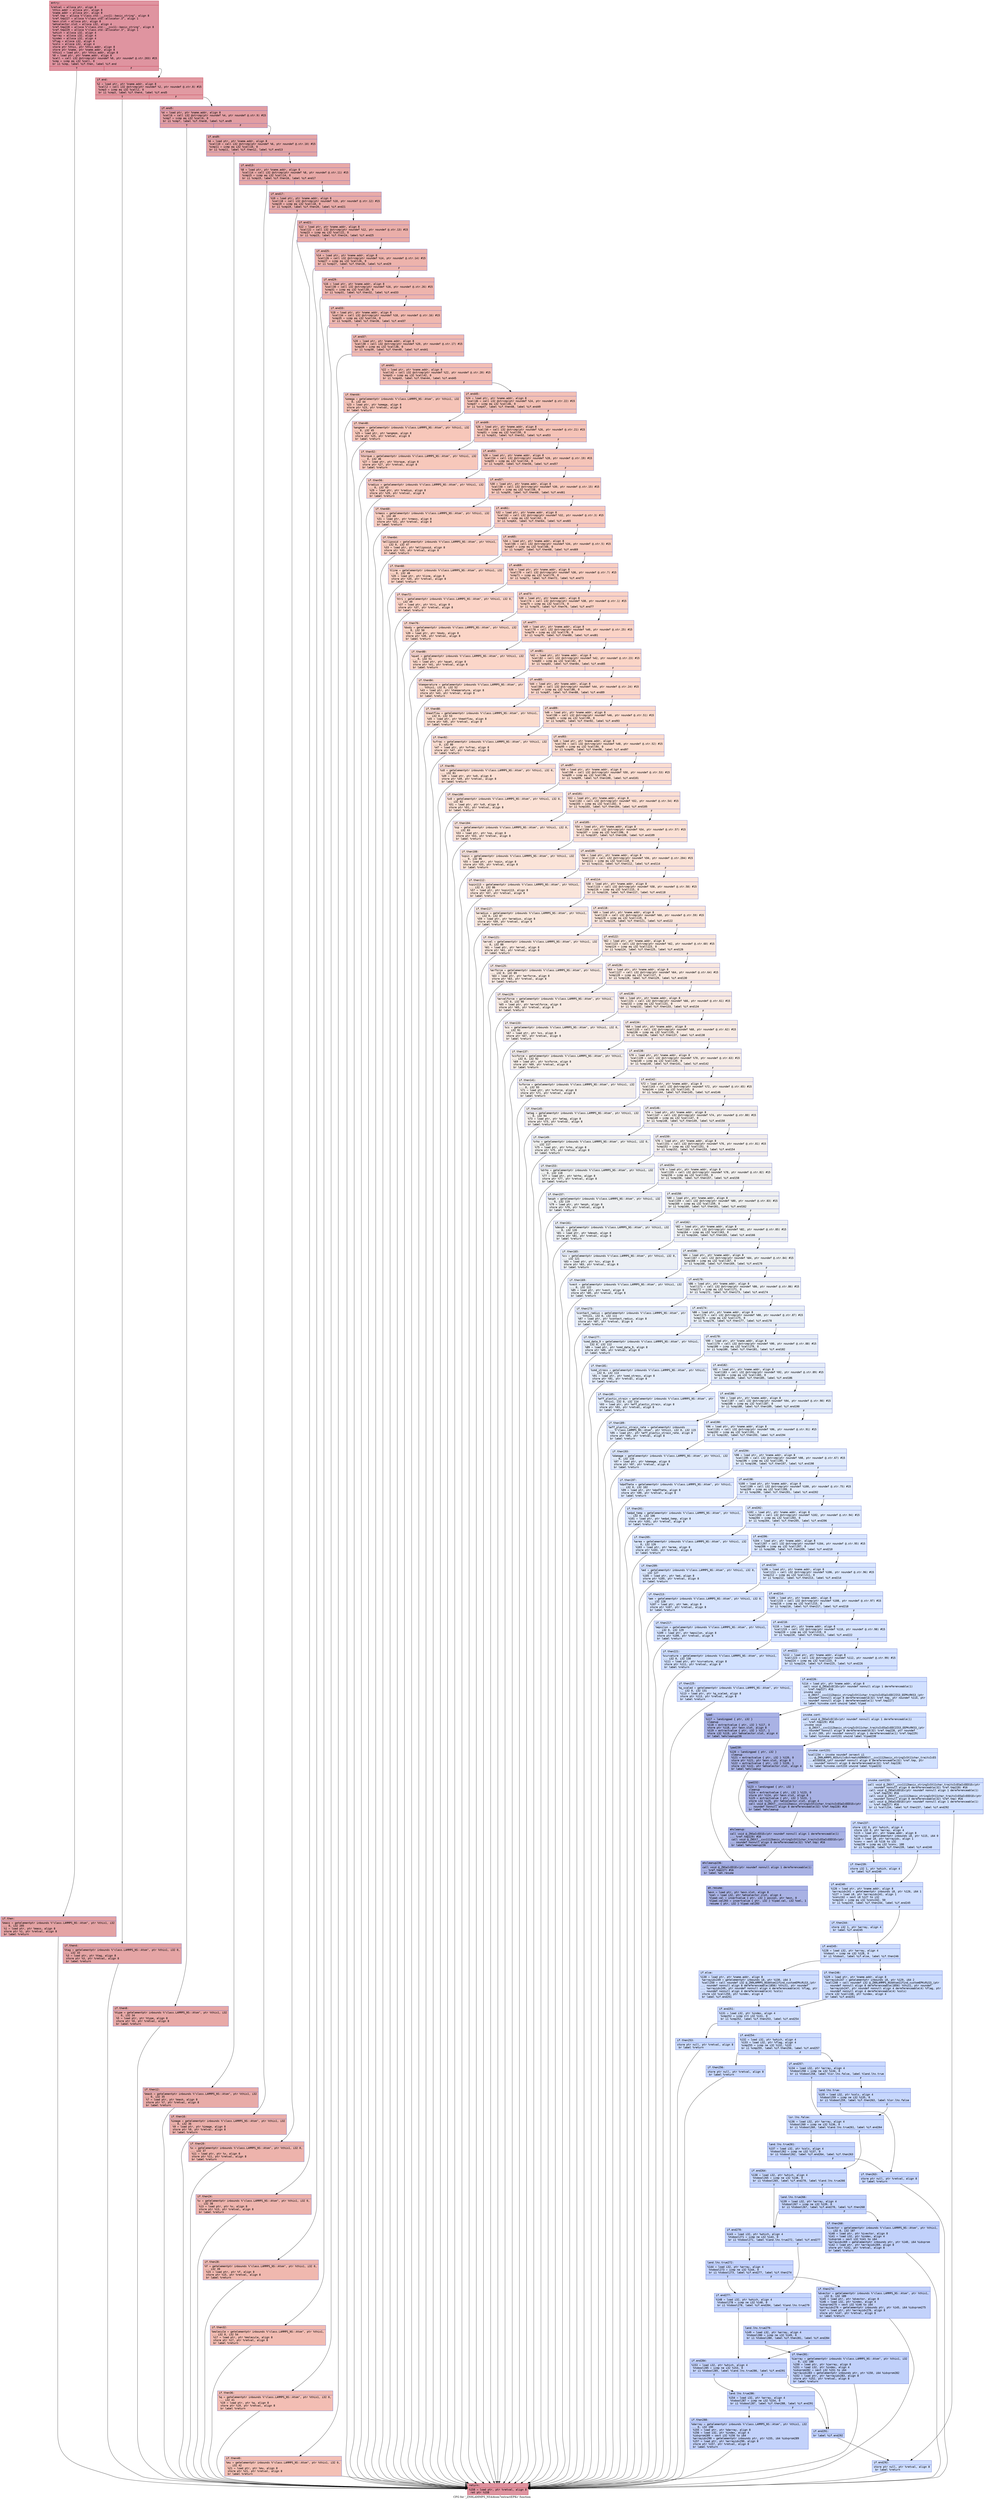 digraph "CFG for '_ZN9LAMMPS_NS4Atom7extractEPKc' function" {
	label="CFG for '_ZN9LAMMPS_NS4Atom7extractEPKc' function";

	Node0x55aea915d4e0 [shape=record,color="#b70d28ff", style=filled, fillcolor="#b70d2870" fontname="Courier",label="{entry:\l|  %retval = alloca ptr, align 8\l  %this.addr = alloca ptr, align 8\l  %name.addr = alloca ptr, align 8\l  %ref.tmp = alloca %\"class.std::__cxx11::basic_string\", align 8\l  %ref.tmp227 = alloca %\"class.std::allocator.3\", align 1\l  %exn.slot = alloca ptr, align 8\l  %ehselector.slot = alloca i32, align 4\l  %ref.tmp228 = alloca %\"class.std::__cxx11::basic_string\", align 8\l  %ref.tmp229 = alloca %\"class.std::allocator.3\", align 1\l  %which = alloca i32, align 4\l  %array = alloca i32, align 4\l  %index = alloca i32, align 4\l  %flag = alloca i32, align 4\l  %cols = alloca i32, align 4\l  store ptr %this, ptr %this.addr, align 8\l  store ptr %name, ptr %name.addr, align 8\l  %this1 = load ptr, ptr %this.addr, align 8\l  %0 = load ptr, ptr %name.addr, align 8\l  %call = call i32 @strcmp(ptr noundef %0, ptr noundef @.str.203) #15\l  %cmp = icmp eq i32 %call, 0\l  br i1 %cmp, label %if.then, label %if.end\l|{<s0>T|<s1>F}}"];
	Node0x55aea915d4e0:s0 -> Node0x55aea915f9d0[tooltip="entry -> if.then\nProbability 37.50%" ];
	Node0x55aea915d4e0:s1 -> Node0x55aea915fa40[tooltip="entry -> if.end\nProbability 62.50%" ];
	Node0x55aea915f9d0 [shape=record,color="#3d50c3ff", style=filled, fillcolor="#c32e3170" fontname="Courier",label="{if.then:\l|  %mass = getelementptr inbounds %\"class.LAMMPS_NS::Atom\", ptr %this1, i32\l... 0, i32 205\l  %1 = load ptr, ptr %mass, align 8\l  store ptr %1, ptr %retval, align 8\l  br label %return\l}"];
	Node0x55aea915f9d0 -> Node0x55aea915fd60[tooltip="if.then -> return\nProbability 100.00%" ];
	Node0x55aea915fa40 [shape=record,color="#b70d28ff", style=filled, fillcolor="#bb1b2c70" fontname="Courier",label="{if.end:\l|  %2 = load ptr, ptr %name.addr, align 8\l  %call2 = call i32 @strcmp(ptr noundef %2, ptr noundef @.str.8) #15\l  %cmp3 = icmp eq i32 %call2, 0\l  br i1 %cmp3, label %if.then4, label %if.end5\l|{<s0>T|<s1>F}}"];
	Node0x55aea915fa40:s0 -> Node0x55aea915f340[tooltip="if.end -> if.then4\nProbability 37.50%" ];
	Node0x55aea915fa40:s1 -> Node0x55aea915f3c0[tooltip="if.end -> if.end5\nProbability 62.50%" ];
	Node0x55aea915f340 [shape=record,color="#3d50c3ff", style=filled, fillcolor="#c5333470" fontname="Courier",label="{if.then4:\l|  %tag = getelementptr inbounds %\"class.LAMMPS_NS::Atom\", ptr %this1, i32 0,\l... i32 33\l  %3 = load ptr, ptr %tag, align 8\l  store ptr %3, ptr %retval, align 8\l  br label %return\l}"];
	Node0x55aea915f340 -> Node0x55aea915fd60[tooltip="if.then4 -> return\nProbability 100.00%" ];
	Node0x55aea915f3c0 [shape=record,color="#3d50c3ff", style=filled, fillcolor="#be242e70" fontname="Courier",label="{if.end5:\l|  %4 = load ptr, ptr %name.addr, align 8\l  %call6 = call i32 @strcmp(ptr noundef %4, ptr noundef @.str.9) #15\l  %cmp7 = icmp eq i32 %call6, 0\l  br i1 %cmp7, label %if.then8, label %if.end9\l|{<s0>T|<s1>F}}"];
	Node0x55aea915f3c0:s0 -> Node0x55aea91608d0[tooltip="if.end5 -> if.then8\nProbability 37.50%" ];
	Node0x55aea915f3c0:s1 -> Node0x55aea9160950[tooltip="if.end5 -> if.end9\nProbability 62.50%" ];
	Node0x55aea91608d0 [shape=record,color="#3d50c3ff", style=filled, fillcolor="#ca3b3770" fontname="Courier",label="{if.then8:\l|  %type = getelementptr inbounds %\"class.LAMMPS_NS::Atom\", ptr %this1, i32\l... 0, i32 34\l  %5 = load ptr, ptr %type, align 8\l  store ptr %5, ptr %retval, align 8\l  br label %return\l}"];
	Node0x55aea91608d0 -> Node0x55aea915fd60[tooltip="if.then8 -> return\nProbability 100.00%" ];
	Node0x55aea9160950 [shape=record,color="#3d50c3ff", style=filled, fillcolor="#c5333470" fontname="Courier",label="{if.end9:\l|  %6 = load ptr, ptr %name.addr, align 8\l  %call10 = call i32 @strcmp(ptr noundef %6, ptr noundef @.str.10) #15\l  %cmp11 = icmp eq i32 %call10, 0\l  br i1 %cmp11, label %if.then12, label %if.end13\l|{<s0>T|<s1>F}}"];
	Node0x55aea9160950:s0 -> Node0x55aea9160f60[tooltip="if.end9 -> if.then12\nProbability 37.50%" ];
	Node0x55aea9160950:s1 -> Node0x55aea9160fe0[tooltip="if.end9 -> if.end13\nProbability 62.50%" ];
	Node0x55aea9160f60 [shape=record,color="#3d50c3ff", style=filled, fillcolor="#cc403a70" fontname="Courier",label="{if.then12:\l|  %mask = getelementptr inbounds %\"class.LAMMPS_NS::Atom\", ptr %this1, i32\l... 0, i32 35\l  %7 = load ptr, ptr %mask, align 8\l  store ptr %7, ptr %retval, align 8\l  br label %return\l}"];
	Node0x55aea9160f60 -> Node0x55aea915fd60[tooltip="if.then12 -> return\nProbability 100.00%" ];
	Node0x55aea9160fe0 [shape=record,color="#3d50c3ff", style=filled, fillcolor="#ca3b3770" fontname="Courier",label="{if.end13:\l|  %8 = load ptr, ptr %name.addr, align 8\l  %call14 = call i32 @strcmp(ptr noundef %8, ptr noundef @.str.11) #15\l  %cmp15 = icmp eq i32 %call14, 0\l  br i1 %cmp15, label %if.then16, label %if.end17\l|{<s0>T|<s1>F}}"];
	Node0x55aea9160fe0:s0 -> Node0x55aea9161600[tooltip="if.end13 -> if.then16\nProbability 37.50%" ];
	Node0x55aea9160fe0:s1 -> Node0x55aea9161680[tooltip="if.end13 -> if.end17\nProbability 62.50%" ];
	Node0x55aea9161600 [shape=record,color="#3d50c3ff", style=filled, fillcolor="#d24b4070" fontname="Courier",label="{if.then16:\l|  %image = getelementptr inbounds %\"class.LAMMPS_NS::Atom\", ptr %this1, i32\l... 0, i32 36\l  %9 = load ptr, ptr %image, align 8\l  store ptr %9, ptr %retval, align 8\l  br label %return\l}"];
	Node0x55aea9161600 -> Node0x55aea915fd60[tooltip="if.then16 -> return\nProbability 100.00%" ];
	Node0x55aea9161680 [shape=record,color="#3d50c3ff", style=filled, fillcolor="#cc403a70" fontname="Courier",label="{if.end17:\l|  %10 = load ptr, ptr %name.addr, align 8\l  %call18 = call i32 @strcmp(ptr noundef %10, ptr noundef @.str.12) #15\l  %cmp19 = icmp eq i32 %call18, 0\l  br i1 %cmp19, label %if.then20, label %if.end21\l|{<s0>T|<s1>F}}"];
	Node0x55aea9161680:s0 -> Node0x55aea9161ca0[tooltip="if.end17 -> if.then20\nProbability 37.50%" ];
	Node0x55aea9161680:s1 -> Node0x55aea9161d20[tooltip="if.end17 -> if.end21\nProbability 62.50%" ];
	Node0x55aea9161ca0 [shape=record,color="#3d50c3ff", style=filled, fillcolor="#d6524470" fontname="Courier",label="{if.then20:\l|  %x = getelementptr inbounds %\"class.LAMMPS_NS::Atom\", ptr %this1, i32 0,\l... i32 37\l  %11 = load ptr, ptr %x, align 8\l  store ptr %11, ptr %retval, align 8\l  br label %return\l}"];
	Node0x55aea9161ca0 -> Node0x55aea915fd60[tooltip="if.then20 -> return\nProbability 100.00%" ];
	Node0x55aea9161d20 [shape=record,color="#3d50c3ff", style=filled, fillcolor="#d0473d70" fontname="Courier",label="{if.end21:\l|  %12 = load ptr, ptr %name.addr, align 8\l  %call22 = call i32 @strcmp(ptr noundef %12, ptr noundef @.str.13) #15\l  %cmp23 = icmp eq i32 %call22, 0\l  br i1 %cmp23, label %if.then24, label %if.end25\l|{<s0>T|<s1>F}}"];
	Node0x55aea9161d20:s0 -> Node0x55aea91602f0[tooltip="if.end21 -> if.then24\nProbability 37.50%" ];
	Node0x55aea9161d20:s1 -> Node0x55aea91626d0[tooltip="if.end21 -> if.end25\nProbability 62.50%" ];
	Node0x55aea91602f0 [shape=record,color="#3d50c3ff", style=filled, fillcolor="#d8564670" fontname="Courier",label="{if.then24:\l|  %v = getelementptr inbounds %\"class.LAMMPS_NS::Atom\", ptr %this1, i32 0,\l... i32 38\l  %13 = load ptr, ptr %v, align 8\l  store ptr %13, ptr %retval, align 8\l  br label %return\l}"];
	Node0x55aea91602f0 -> Node0x55aea915fd60[tooltip="if.then24 -> return\nProbability 100.00%" ];
	Node0x55aea91626d0 [shape=record,color="#3d50c3ff", style=filled, fillcolor="#d6524470" fontname="Courier",label="{if.end25:\l|  %14 = load ptr, ptr %name.addr, align 8\l  %call26 = call i32 @strcmp(ptr noundef %14, ptr noundef @.str.14) #15\l  %cmp27 = icmp eq i32 %call26, 0\l  br i1 %cmp27, label %if.then28, label %if.end29\l|{<s0>T|<s1>F}}"];
	Node0x55aea91626d0:s0 -> Node0x55aea9162cf0[tooltip="if.end25 -> if.then28\nProbability 37.50%" ];
	Node0x55aea91626d0:s1 -> Node0x55aea9162d70[tooltip="if.end25 -> if.end29\nProbability 62.50%" ];
	Node0x55aea9162cf0 [shape=record,color="#3d50c3ff", style=filled, fillcolor="#dc5d4a70" fontname="Courier",label="{if.then28:\l|  %f = getelementptr inbounds %\"class.LAMMPS_NS::Atom\", ptr %this1, i32 0,\l... i32 39\l  %15 = load ptr, ptr %f, align 8\l  store ptr %15, ptr %retval, align 8\l  br label %return\l}"];
	Node0x55aea9162cf0 -> Node0x55aea915fd60[tooltip="if.then28 -> return\nProbability 100.00%" ];
	Node0x55aea9162d70 [shape=record,color="#3d50c3ff", style=filled, fillcolor="#d8564670" fontname="Courier",label="{if.end29:\l|  %16 = load ptr, ptr %name.addr, align 8\l  %call30 = call i32 @strcmp(ptr noundef %16, ptr noundef @.str.26) #15\l  %cmp31 = icmp eq i32 %call30, 0\l  br i1 %cmp31, label %if.then32, label %if.end33\l|{<s0>T|<s1>F}}"];
	Node0x55aea9162d70:s0 -> Node0x55aea9163390[tooltip="if.end29 -> if.then32\nProbability 37.50%" ];
	Node0x55aea9162d70:s1 -> Node0x55aea9163410[tooltip="if.end29 -> if.end33\nProbability 62.50%" ];
	Node0x55aea9163390 [shape=record,color="#3d50c3ff", style=filled, fillcolor="#e1675170" fontname="Courier",label="{if.then32:\l|  %molecule = getelementptr inbounds %\"class.LAMMPS_NS::Atom\", ptr %this1,\l... i32 0, i32 54\l  %17 = load ptr, ptr %molecule, align 8\l  store ptr %17, ptr %retval, align 8\l  br label %return\l}"];
	Node0x55aea9163390 -> Node0x55aea915fd60[tooltip="if.then32 -> return\nProbability 100.00%" ];
	Node0x55aea9163410 [shape=record,color="#3d50c3ff", style=filled, fillcolor="#dc5d4a70" fontname="Courier",label="{if.end33:\l|  %18 = load ptr, ptr %name.addr, align 8\l  %call34 = call i32 @strcmp(ptr noundef %18, ptr noundef @.str.16) #15\l  %cmp35 = icmp eq i32 %call34, 0\l  br i1 %cmp35, label %if.then36, label %if.end37\l|{<s0>T|<s1>F}}"];
	Node0x55aea9163410:s0 -> Node0x55aea9163a40[tooltip="if.end33 -> if.then36\nProbability 37.50%" ];
	Node0x55aea9163410:s1 -> Node0x55aea9163ac0[tooltip="if.end33 -> if.end37\nProbability 62.50%" ];
	Node0x55aea9163a40 [shape=record,color="#3d50c3ff", style=filled, fillcolor="#e36c5570" fontname="Courier",label="{if.then36:\l|  %q = getelementptr inbounds %\"class.LAMMPS_NS::Atom\", ptr %this1, i32 0,\l... i32 41\l  %19 = load ptr, ptr %q, align 8\l  store ptr %19, ptr %retval, align 8\l  br label %return\l}"];
	Node0x55aea9163a40 -> Node0x55aea915fd60[tooltip="if.then36 -> return\nProbability 100.00%" ];
	Node0x55aea9163ac0 [shape=record,color="#3d50c3ff", style=filled, fillcolor="#de614d70" fontname="Courier",label="{if.end37:\l|  %20 = load ptr, ptr %name.addr, align 8\l  %call38 = call i32 @strcmp(ptr noundef %20, ptr noundef @.str.17) #15\l  %cmp39 = icmp eq i32 %call38, 0\l  br i1 %cmp39, label %if.then40, label %if.end41\l|{<s0>T|<s1>F}}"];
	Node0x55aea9163ac0:s0 -> Node0x55aea91640e0[tooltip="if.end37 -> if.then40\nProbability 37.50%" ];
	Node0x55aea9163ac0:s1 -> Node0x55aea9164160[tooltip="if.end37 -> if.end41\nProbability 62.50%" ];
	Node0x55aea91640e0 [shape=record,color="#3d50c3ff", style=filled, fillcolor="#e5705870" fontname="Courier",label="{if.then40:\l|  %mu = getelementptr inbounds %\"class.LAMMPS_NS::Atom\", ptr %this1, i32 0,\l... i32 42\l  %21 = load ptr, ptr %mu, align 8\l  store ptr %21, ptr %retval, align 8\l  br label %return\l}"];
	Node0x55aea91640e0 -> Node0x55aea915fd60[tooltip="if.then40 -> return\nProbability 100.00%" ];
	Node0x55aea9164160 [shape=record,color="#3d50c3ff", style=filled, fillcolor="#e36c5570" fontname="Courier",label="{if.end41:\l|  %22 = load ptr, ptr %name.addr, align 8\l  %call42 = call i32 @strcmp(ptr noundef %22, ptr noundef @.str.20) #15\l  %cmp43 = icmp eq i32 %call42, 0\l  br i1 %cmp43, label %if.then44, label %if.end45\l|{<s0>T|<s1>F}}"];
	Node0x55aea9164160:s0 -> Node0x55aea9164780[tooltip="if.end41 -> if.then44\nProbability 37.50%" ];
	Node0x55aea9164160:s1 -> Node0x55aea9164800[tooltip="if.end41 -> if.end45\nProbability 62.50%" ];
	Node0x55aea9164780 [shape=record,color="#3d50c3ff", style=filled, fillcolor="#e8765c70" fontname="Courier",label="{if.then44:\l|  %omega = getelementptr inbounds %\"class.LAMMPS_NS::Atom\", ptr %this1, i32\l... 0, i32 44\l  %23 = load ptr, ptr %omega, align 8\l  store ptr %23, ptr %retval, align 8\l  br label %return\l}"];
	Node0x55aea9164780 -> Node0x55aea915fd60[tooltip="if.then44 -> return\nProbability 100.00%" ];
	Node0x55aea9164800 [shape=record,color="#3d50c3ff", style=filled, fillcolor="#e5705870" fontname="Courier",label="{if.end45:\l|  %24 = load ptr, ptr %name.addr, align 8\l  %call46 = call i32 @strcmp(ptr noundef %24, ptr noundef @.str.22) #15\l  %cmp47 = icmp eq i32 %call46, 0\l  br i1 %cmp47, label %if.then48, label %if.end49\l|{<s0>T|<s1>F}}"];
	Node0x55aea9164800:s0 -> Node0x55aea9164e20[tooltip="if.end45 -> if.then48\nProbability 37.50%" ];
	Node0x55aea9164800:s1 -> Node0x55aea9164ea0[tooltip="if.end45 -> if.end49\nProbability 62.50%" ];
	Node0x55aea9164e20 [shape=record,color="#3d50c3ff", style=filled, fillcolor="#ec7f6370" fontname="Courier",label="{if.then48:\l|  %angmom = getelementptr inbounds %\"class.LAMMPS_NS::Atom\", ptr %this1, i32\l... 0, i32 45\l  %25 = load ptr, ptr %angmom, align 8\l  store ptr %25, ptr %retval, align 8\l  br label %return\l}"];
	Node0x55aea9164e20 -> Node0x55aea915fd60[tooltip="if.then48 -> return\nProbability 100.00%" ];
	Node0x55aea9164ea0 [shape=record,color="#3d50c3ff", style=filled, fillcolor="#e8765c70" fontname="Courier",label="{if.end49:\l|  %26 = load ptr, ptr %name.addr, align 8\l  %call50 = call i32 @strcmp(ptr noundef %26, ptr noundef @.str.21) #15\l  %cmp51 = icmp eq i32 %call50, 0\l  br i1 %cmp51, label %if.then52, label %if.end53\l|{<s0>T|<s1>F}}"];
	Node0x55aea9164ea0:s0 -> Node0x55aea91654c0[tooltip="if.end49 -> if.then52\nProbability 37.50%" ];
	Node0x55aea9164ea0:s1 -> Node0x55aea9165540[tooltip="if.end49 -> if.end53\nProbability 62.50%" ];
	Node0x55aea91654c0 [shape=record,color="#3d50c3ff", style=filled, fillcolor="#ed836670" fontname="Courier",label="{if.then52:\l|  %torque = getelementptr inbounds %\"class.LAMMPS_NS::Atom\", ptr %this1, i32\l... 0, i32 46\l  %27 = load ptr, ptr %torque, align 8\l  store ptr %27, ptr %retval, align 8\l  br label %return\l}"];
	Node0x55aea91654c0 -> Node0x55aea915fd60[tooltip="if.then52 -> return\nProbability 100.00%" ];
	Node0x55aea9165540 [shape=record,color="#3d50c3ff", style=filled, fillcolor="#e97a5f70" fontname="Courier",label="{if.end53:\l|  %28 = load ptr, ptr %name.addr, align 8\l  %call54 = call i32 @strcmp(ptr noundef %28, ptr noundef @.str.19) #15\l  %cmp55 = icmp eq i32 %call54, 0\l  br i1 %cmp55, label %if.then56, label %if.end57\l|{<s0>T|<s1>F}}"];
	Node0x55aea9165540:s0 -> Node0x55aea9165b60[tooltip="if.end53 -> if.then56\nProbability 37.50%" ];
	Node0x55aea9165540:s1 -> Node0x55aea9165be0[tooltip="if.end53 -> if.end57\nProbability 62.50%" ];
	Node0x55aea9165b60 [shape=record,color="#3d50c3ff", style=filled, fillcolor="#ef886b70" fontname="Courier",label="{if.then56:\l|  %radius = getelementptr inbounds %\"class.LAMMPS_NS::Atom\", ptr %this1, i32\l... 0, i32 43\l  %29 = load ptr, ptr %radius, align 8\l  store ptr %29, ptr %retval, align 8\l  br label %return\l}"];
	Node0x55aea9165b60 -> Node0x55aea915fd60[tooltip="if.then56 -> return\nProbability 100.00%" ];
	Node0x55aea9165be0 [shape=record,color="#3d50c3ff", style=filled, fillcolor="#ed836670" fontname="Courier",label="{if.end57:\l|  %30 = load ptr, ptr %name.addr, align 8\l  %call58 = call i32 @strcmp(ptr noundef %30, ptr noundef @.str.15) #15\l  %cmp59 = icmp eq i32 %call58, 0\l  br i1 %cmp59, label %if.then60, label %if.end61\l|{<s0>T|<s1>F}}"];
	Node0x55aea9165be0:s0 -> Node0x55aea9166200[tooltip="if.end57 -> if.then60\nProbability 37.50%" ];
	Node0x55aea9165be0:s1 -> Node0x55aea9161f30[tooltip="if.end57 -> if.end61\nProbability 62.50%" ];
	Node0x55aea9166200 [shape=record,color="#3d50c3ff", style=filled, fillcolor="#f08b6e70" fontname="Courier",label="{if.then60:\l|  %rmass = getelementptr inbounds %\"class.LAMMPS_NS::Atom\", ptr %this1, i32\l... 0, i32 40\l  %31 = load ptr, ptr %rmass, align 8\l  store ptr %31, ptr %retval, align 8\l  br label %return\l}"];
	Node0x55aea9166200 -> Node0x55aea915fd60[tooltip="if.then60 -> return\nProbability 100.00%" ];
	Node0x55aea9161f30 [shape=record,color="#3d50c3ff", style=filled, fillcolor="#ef886b70" fontname="Courier",label="{if.end61:\l|  %32 = load ptr, ptr %name.addr, align 8\l  %call62 = call i32 @strcmp(ptr noundef %32, ptr noundef @.str.3) #15\l  %cmp63 = icmp eq i32 %call62, 0\l  br i1 %cmp63, label %if.then64, label %if.end65\l|{<s0>T|<s1>F}}"];
	Node0x55aea9161f30:s0 -> Node0x55aea9166ea0[tooltip="if.end61 -> if.then64\nProbability 37.50%" ];
	Node0x55aea9161f30:s1 -> Node0x55aea9166f20[tooltip="if.end61 -> if.end65\nProbability 62.50%" ];
	Node0x55aea9166ea0 [shape=record,color="#3d50c3ff", style=filled, fillcolor="#f2907270" fontname="Courier",label="{if.then64:\l|  %ellipsoid = getelementptr inbounds %\"class.LAMMPS_NS::Atom\", ptr %this1,\l... i32 0, i32 47\l  %33 = load ptr, ptr %ellipsoid, align 8\l  store ptr %33, ptr %retval, align 8\l  br label %return\l}"];
	Node0x55aea9166ea0 -> Node0x55aea915fd60[tooltip="if.then64 -> return\nProbability 100.00%" ];
	Node0x55aea9166f20 [shape=record,color="#3d50c3ff", style=filled, fillcolor="#f08b6e70" fontname="Courier",label="{if.end65:\l|  %34 = load ptr, ptr %name.addr, align 8\l  %call66 = call i32 @strcmp(ptr noundef %34, ptr noundef @.str.5) #15\l  %cmp67 = icmp eq i32 %call66, 0\l  br i1 %cmp67, label %if.then68, label %if.end69\l|{<s0>T|<s1>F}}"];
	Node0x55aea9166f20:s0 -> Node0x55aea9167550[tooltip="if.end65 -> if.then68\nProbability 37.50%" ];
	Node0x55aea9166f20:s1 -> Node0x55aea91675d0[tooltip="if.end65 -> if.end69\nProbability 62.50%" ];
	Node0x55aea9167550 [shape=record,color="#3d50c3ff", style=filled, fillcolor="#f4987a70" fontname="Courier",label="{if.then68:\l|  %line = getelementptr inbounds %\"class.LAMMPS_NS::Atom\", ptr %this1, i32\l... 0, i32 48\l  %35 = load ptr, ptr %line, align 8\l  store ptr %35, ptr %retval, align 8\l  br label %return\l}"];
	Node0x55aea9167550 -> Node0x55aea915fd60[tooltip="if.then68 -> return\nProbability 100.00%" ];
	Node0x55aea91675d0 [shape=record,color="#3d50c3ff", style=filled, fillcolor="#f2907270" fontname="Courier",label="{if.end69:\l|  %36 = load ptr, ptr %name.addr, align 8\l  %call70 = call i32 @strcmp(ptr noundef %36, ptr noundef @.str.7) #15\l  %cmp71 = icmp eq i32 %call70, 0\l  br i1 %cmp71, label %if.then72, label %if.end73\l|{<s0>T|<s1>F}}"];
	Node0x55aea91675d0:s0 -> Node0x55aea9167bf0[tooltip="if.end69 -> if.then72\nProbability 37.50%" ];
	Node0x55aea91675d0:s1 -> Node0x55aea9167c70[tooltip="if.end69 -> if.end73\nProbability 62.50%" ];
	Node0x55aea9167bf0 [shape=record,color="#3d50c3ff", style=filled, fillcolor="#f59c7d70" fontname="Courier",label="{if.then72:\l|  %tri = getelementptr inbounds %\"class.LAMMPS_NS::Atom\", ptr %this1, i32 0,\l... i32 49\l  %37 = load ptr, ptr %tri, align 8\l  store ptr %37, ptr %retval, align 8\l  br label %return\l}"];
	Node0x55aea9167bf0 -> Node0x55aea915fd60[tooltip="if.then72 -> return\nProbability 100.00%" ];
	Node0x55aea9167c70 [shape=record,color="#3d50c3ff", style=filled, fillcolor="#f4987a70" fontname="Courier",label="{if.end73:\l|  %38 = load ptr, ptr %name.addr, align 8\l  %call74 = call i32 @strcmp(ptr noundef %38, ptr noundef @.str.1) #15\l  %cmp75 = icmp eq i32 %call74, 0\l  br i1 %cmp75, label %if.then76, label %if.end77\l|{<s0>T|<s1>F}}"];
	Node0x55aea9167c70:s0 -> Node0x55aea9168290[tooltip="if.end73 -> if.then76\nProbability 37.50%" ];
	Node0x55aea9167c70:s1 -> Node0x55aea9168310[tooltip="if.end73 -> if.end77\nProbability 62.50%" ];
	Node0x55aea9168290 [shape=record,color="#3d50c3ff", style=filled, fillcolor="#f5a08170" fontname="Courier",label="{if.then76:\l|  %body = getelementptr inbounds %\"class.LAMMPS_NS::Atom\", ptr %this1, i32\l... 0, i32 50\l  %39 = load ptr, ptr %body, align 8\l  store ptr %39, ptr %retval, align 8\l  br label %return\l}"];
	Node0x55aea9168290 -> Node0x55aea915fd60[tooltip="if.then76 -> return\nProbability 100.00%" ];
	Node0x55aea9168310 [shape=record,color="#3d50c3ff", style=filled, fillcolor="#f59c7d70" fontname="Courier",label="{if.end77:\l|  %40 = load ptr, ptr %name.addr, align 8\l  %call78 = call i32 @strcmp(ptr noundef %40, ptr noundef @.str.25) #15\l  %cmp79 = icmp eq i32 %call78, 0\l  br i1 %cmp79, label %if.then80, label %if.end81\l|{<s0>T|<s1>F}}"];
	Node0x55aea9168310:s0 -> Node0x55aea9168930[tooltip="if.end77 -> if.then80\nProbability 37.50%" ];
	Node0x55aea9168310:s1 -> Node0x55aea91689b0[tooltip="if.end77 -> if.end81\nProbability 62.50%" ];
	Node0x55aea9168930 [shape=record,color="#3d50c3ff", style=filled, fillcolor="#f6a38570" fontname="Courier",label="{if.then80:\l|  %quat = getelementptr inbounds %\"class.LAMMPS_NS::Atom\", ptr %this1, i32\l... 0, i32 51\l  %41 = load ptr, ptr %quat, align 8\l  store ptr %41, ptr %retval, align 8\l  br label %return\l}"];
	Node0x55aea9168930 -> Node0x55aea915fd60[tooltip="if.then80 -> return\nProbability 100.00%" ];
	Node0x55aea91689b0 [shape=record,color="#3d50c3ff", style=filled, fillcolor="#f5a08170" fontname="Courier",label="{if.end81:\l|  %42 = load ptr, ptr %name.addr, align 8\l  %call82 = call i32 @strcmp(ptr noundef %42, ptr noundef @.str.23) #15\l  %cmp83 = icmp eq i32 %call82, 0\l  br i1 %cmp83, label %if.then84, label %if.end85\l|{<s0>T|<s1>F}}"];
	Node0x55aea91689b0:s0 -> Node0x55aea9168fd0[tooltip="if.end81 -> if.then84\nProbability 37.50%" ];
	Node0x55aea91689b0:s1 -> Node0x55aea9169050[tooltip="if.end81 -> if.end85\nProbability 62.50%" ];
	Node0x55aea9168fd0 [shape=record,color="#3d50c3ff", style=filled, fillcolor="#f7ac8e70" fontname="Courier",label="{if.then84:\l|  %temperature = getelementptr inbounds %\"class.LAMMPS_NS::Atom\", ptr\l... %this1, i32 0, i32 52\l  %43 = load ptr, ptr %temperature, align 8\l  store ptr %43, ptr %retval, align 8\l  br label %return\l}"];
	Node0x55aea9168fd0 -> Node0x55aea915fd60[tooltip="if.then84 -> return\nProbability 100.00%" ];
	Node0x55aea9169050 [shape=record,color="#3d50c3ff", style=filled, fillcolor="#f6a38570" fontname="Courier",label="{if.end85:\l|  %44 = load ptr, ptr %name.addr, align 8\l  %call86 = call i32 @strcmp(ptr noundef %44, ptr noundef @.str.24) #15\l  %cmp87 = icmp eq i32 %call86, 0\l  br i1 %cmp87, label %if.then88, label %if.end89\l|{<s0>T|<s1>F}}"];
	Node0x55aea9169050:s0 -> Node0x55aea9169680[tooltip="if.end85 -> if.then88\nProbability 37.50%" ];
	Node0x55aea9169050:s1 -> Node0x55aea9169700[tooltip="if.end85 -> if.end89\nProbability 62.50%" ];
	Node0x55aea9169680 [shape=record,color="#3d50c3ff", style=filled, fillcolor="#f7af9170" fontname="Courier",label="{if.then88:\l|  %heatflow = getelementptr inbounds %\"class.LAMMPS_NS::Atom\", ptr %this1,\l... i32 0, i32 53\l  %45 = load ptr, ptr %heatflow, align 8\l  store ptr %45, ptr %retval, align 8\l  br label %return\l}"];
	Node0x55aea9169680 -> Node0x55aea915fd60[tooltip="if.then88 -> return\nProbability 100.00%" ];
	Node0x55aea9169700 [shape=record,color="#3d50c3ff", style=filled, fillcolor="#f7ac8e70" fontname="Courier",label="{if.end89:\l|  %46 = load ptr, ptr %name.addr, align 8\l  %call90 = call i32 @strcmp(ptr noundef %46, ptr noundef @.str.51) #15\l  %cmp91 = icmp eq i32 %call90, 0\l  br i1 %cmp91, label %if.then92, label %if.end93\l|{<s0>T|<s1>F}}"];
	Node0x55aea9169700:s0 -> Node0x55aea9169d30[tooltip="if.end89 -> if.then92\nProbability 37.50%" ];
	Node0x55aea9169700:s1 -> Node0x55aea9169db0[tooltip="if.end89 -> if.end93\nProbability 62.50%" ];
	Node0x55aea9169d30 [shape=record,color="#3d50c3ff", style=filled, fillcolor="#f7b39670" fontname="Courier",label="{if.then92:\l|  %vfrac = getelementptr inbounds %\"class.LAMMPS_NS::Atom\", ptr %this1, i32\l... 0, i32 80\l  %47 = load ptr, ptr %vfrac, align 8\l  store ptr %47, ptr %retval, align 8\l  br label %return\l}"];
	Node0x55aea9169d30 -> Node0x55aea915fd60[tooltip="if.then92 -> return\nProbability 100.00%" ];
	Node0x55aea9169db0 [shape=record,color="#3d50c3ff", style=filled, fillcolor="#f7af9170" fontname="Courier",label="{if.end93:\l|  %48 = load ptr, ptr %name.addr, align 8\l  %call94 = call i32 @strcmp(ptr noundef %48, ptr noundef @.str.52) #15\l  %cmp95 = icmp eq i32 %call94, 0\l  br i1 %cmp95, label %if.then96, label %if.end97\l|{<s0>T|<s1>F}}"];
	Node0x55aea9169db0:s0 -> Node0x55aea916abe0[tooltip="if.end93 -> if.then96\nProbability 37.50%" ];
	Node0x55aea9169db0:s1 -> Node0x55aea916ac60[tooltip="if.end93 -> if.end97\nProbability 62.50%" ];
	Node0x55aea916abe0 [shape=record,color="#3d50c3ff", style=filled, fillcolor="#f7b59970" fontname="Courier",label="{if.then96:\l|  %s0 = getelementptr inbounds %\"class.LAMMPS_NS::Atom\", ptr %this1, i32 0,\l... i32 81\l  %49 = load ptr, ptr %s0, align 8\l  store ptr %49, ptr %retval, align 8\l  br label %return\l}"];
	Node0x55aea916abe0 -> Node0x55aea915fd60[tooltip="if.then96 -> return\nProbability 100.00%" ];
	Node0x55aea916ac60 [shape=record,color="#3d50c3ff", style=filled, fillcolor="#f7b39670" fontname="Courier",label="{if.end97:\l|  %50 = load ptr, ptr %name.addr, align 8\l  %call98 = call i32 @strcmp(ptr noundef %50, ptr noundef @.str.53) #15\l  %cmp99 = icmp eq i32 %call98, 0\l  br i1 %cmp99, label %if.then100, label %if.end101\l|{<s0>T|<s1>F}}"];
	Node0x55aea916ac60:s0 -> Node0x55aea916b280[tooltip="if.end97 -> if.then100\nProbability 37.50%" ];
	Node0x55aea916ac60:s1 -> Node0x55aea916b300[tooltip="if.end97 -> if.end101\nProbability 62.50%" ];
	Node0x55aea916b280 [shape=record,color="#3d50c3ff", style=filled, fillcolor="#f7bca170" fontname="Courier",label="{if.then100:\l|  %x0 = getelementptr inbounds %\"class.LAMMPS_NS::Atom\", ptr %this1, i32 0,\l... i32 82\l  %51 = load ptr, ptr %x0, align 8\l  store ptr %51, ptr %retval, align 8\l  br label %return\l}"];
	Node0x55aea916b280 -> Node0x55aea915fd60[tooltip="if.then100 -> return\nProbability 100.00%" ];
	Node0x55aea916b300 [shape=record,color="#3d50c3ff", style=filled, fillcolor="#f7b59970" fontname="Courier",label="{if.end101:\l|  %52 = load ptr, ptr %name.addr, align 8\l  %call102 = call i32 @strcmp(ptr noundef %52, ptr noundef @.str.54) #15\l  %cmp103 = icmp eq i32 %call102, 0\l  br i1 %cmp103, label %if.then104, label %if.end105\l|{<s0>T|<s1>F}}"];
	Node0x55aea916b300:s0 -> Node0x55aea916b920[tooltip="if.end101 -> if.then104\nProbability 37.50%" ];
	Node0x55aea916b300:s1 -> Node0x55aea916b9a0[tooltip="if.end101 -> if.end105\nProbability 62.50%" ];
	Node0x55aea916b920 [shape=record,color="#3d50c3ff", style=filled, fillcolor="#f6bfa670" fontname="Courier",label="{if.then104:\l|  %sp = getelementptr inbounds %\"class.LAMMPS_NS::Atom\", ptr %this1, i32 0,\l... i32 83\l  %53 = load ptr, ptr %sp, align 8\l  store ptr %53, ptr %retval, align 8\l  br label %return\l}"];
	Node0x55aea916b920 -> Node0x55aea915fd60[tooltip="if.then104 -> return\nProbability 100.00%" ];
	Node0x55aea916b9a0 [shape=record,color="#3d50c3ff", style=filled, fillcolor="#f7bca170" fontname="Courier",label="{if.end105:\l|  %54 = load ptr, ptr %name.addr, align 8\l  %call106 = call i32 @strcmp(ptr noundef %54, ptr noundef @.str.57) #15\l  %cmp107 = icmp eq i32 %call106, 0\l  br i1 %cmp107, label %if.then108, label %if.end109\l|{<s0>T|<s1>F}}"];
	Node0x55aea916b9a0:s0 -> Node0x55aea916bfc0[tooltip="if.end105 -> if.then108\nProbability 37.50%" ];
	Node0x55aea916b9a0:s1 -> Node0x55aea916c040[tooltip="if.end105 -> if.end109\nProbability 62.50%" ];
	Node0x55aea916bfc0 [shape=record,color="#3d50c3ff", style=filled, fillcolor="#f5c1a970" fontname="Courier",label="{if.then108:\l|  %spin = getelementptr inbounds %\"class.LAMMPS_NS::Atom\", ptr %this1, i32\l... 0, i32 86\l  %55 = load ptr, ptr %spin, align 8\l  store ptr %55, ptr %retval, align 8\l  br label %return\l}"];
	Node0x55aea916bfc0 -> Node0x55aea915fd60[tooltip="if.then108 -> return\nProbability 100.00%" ];
	Node0x55aea916c040 [shape=record,color="#3d50c3ff", style=filled, fillcolor="#f6bfa670" fontname="Courier",label="{if.end109:\l|  %56 = load ptr, ptr %name.addr, align 8\l  %call110 = call i32 @strcmp(ptr noundef %56, ptr noundef @.str.204) #15\l  %cmp111 = icmp eq i32 %call110, 0\l  br i1 %cmp111, label %if.then112, label %if.end114\l|{<s0>T|<s1>F}}"];
	Node0x55aea916c040:s0 -> Node0x55aea916c660[tooltip="if.end109 -> if.then112\nProbability 37.50%" ];
	Node0x55aea916c040:s1 -> Node0x55aea916c6e0[tooltip="if.end109 -> if.end114\nProbability 62.50%" ];
	Node0x55aea916c660 [shape=record,color="#3d50c3ff", style=filled, fillcolor="#f4c5ad70" fontname="Courier",label="{if.then112:\l|  %spin113 = getelementptr inbounds %\"class.LAMMPS_NS::Atom\", ptr %this1,\l... i32 0, i32 86\l  %57 = load ptr, ptr %spin113, align 8\l  store ptr %57, ptr %retval, align 8\l  br label %return\l}"];
	Node0x55aea916c660 -> Node0x55aea915fd60[tooltip="if.then112 -> return\nProbability 100.00%" ];
	Node0x55aea916c6e0 [shape=record,color="#3d50c3ff", style=filled, fillcolor="#f5c1a970" fontname="Courier",label="{if.end114:\l|  %58 = load ptr, ptr %name.addr, align 8\l  %call115 = call i32 @strcmp(ptr noundef %58, ptr noundef @.str.58) #15\l  %cmp116 = icmp eq i32 %call115, 0\l  br i1 %cmp116, label %if.then117, label %if.end118\l|{<s0>T|<s1>F}}"];
	Node0x55aea916c6e0:s0 -> Node0x55aea916cd00[tooltip="if.end114 -> if.then117\nProbability 37.50%" ];
	Node0x55aea916c6e0:s1 -> Node0x55aea916cd80[tooltip="if.end114 -> if.end118\nProbability 62.50%" ];
	Node0x55aea916cd00 [shape=record,color="#3d50c3ff", style=filled, fillcolor="#f2cab570" fontname="Courier",label="{if.then117:\l|  %eradius = getelementptr inbounds %\"class.LAMMPS_NS::Atom\", ptr %this1,\l... i32 0, i32 87\l  %59 = load ptr, ptr %eradius, align 8\l  store ptr %59, ptr %retval, align 8\l  br label %return\l}"];
	Node0x55aea916cd00 -> Node0x55aea915fd60[tooltip="if.then117 -> return\nProbability 100.00%" ];
	Node0x55aea916cd80 [shape=record,color="#3d50c3ff", style=filled, fillcolor="#f4c5ad70" fontname="Courier",label="{if.end118:\l|  %60 = load ptr, ptr %name.addr, align 8\l  %call119 = call i32 @strcmp(ptr noundef %60, ptr noundef @.str.59) #15\l  %cmp120 = icmp eq i32 %call119, 0\l  br i1 %cmp120, label %if.then121, label %if.end122\l|{<s0>T|<s1>F}}"];
	Node0x55aea916cd80:s0 -> Node0x55aea916d3a0[tooltip="if.end118 -> if.then121\nProbability 37.50%" ];
	Node0x55aea916cd80:s1 -> Node0x55aea916d420[tooltip="if.end118 -> if.end122\nProbability 62.50%" ];
	Node0x55aea916d3a0 [shape=record,color="#3d50c3ff", style=filled, fillcolor="#f1ccb870" fontname="Courier",label="{if.then121:\l|  %ervel = getelementptr inbounds %\"class.LAMMPS_NS::Atom\", ptr %this1, i32\l... 0, i32 88\l  %61 = load ptr, ptr %ervel, align 8\l  store ptr %61, ptr %retval, align 8\l  br label %return\l}"];
	Node0x55aea916d3a0 -> Node0x55aea915fd60[tooltip="if.then121 -> return\nProbability 100.00%" ];
	Node0x55aea916d420 [shape=record,color="#3d50c3ff", style=filled, fillcolor="#f2cab570" fontname="Courier",label="{if.end122:\l|  %62 = load ptr, ptr %name.addr, align 8\l  %call123 = call i32 @strcmp(ptr noundef %62, ptr noundef @.str.60) #15\l  %cmp124 = icmp eq i32 %call123, 0\l  br i1 %cmp124, label %if.then125, label %if.end126\l|{<s0>T|<s1>F}}"];
	Node0x55aea916d420:s0 -> Node0x55aea916da40[tooltip="if.end122 -> if.then125\nProbability 37.50%" ];
	Node0x55aea916d420:s1 -> Node0x55aea916dac0[tooltip="if.end122 -> if.end126\nProbability 62.50%" ];
	Node0x55aea916da40 [shape=record,color="#3d50c3ff", style=filled, fillcolor="#efcebd70" fontname="Courier",label="{if.then125:\l|  %erforce = getelementptr inbounds %\"class.LAMMPS_NS::Atom\", ptr %this1,\l... i32 0, i32 89\l  %63 = load ptr, ptr %erforce, align 8\l  store ptr %63, ptr %retval, align 8\l  br label %return\l}"];
	Node0x55aea916da40 -> Node0x55aea915fd60[tooltip="if.then125 -> return\nProbability 100.00%" ];
	Node0x55aea916dac0 [shape=record,color="#3d50c3ff", style=filled, fillcolor="#f1ccb870" fontname="Courier",label="{if.end126:\l|  %64 = load ptr, ptr %name.addr, align 8\l  %call127 = call i32 @strcmp(ptr noundef %64, ptr noundef @.str.64) #15\l  %cmp128 = icmp eq i32 %call127, 0\l  br i1 %cmp128, label %if.then129, label %if.end130\l|{<s0>T|<s1>F}}"];
	Node0x55aea916dac0:s0 -> Node0x55aea916e0e0[tooltip="if.end126 -> if.then129\nProbability 37.50%" ];
	Node0x55aea916dac0:s1 -> Node0x55aea916e160[tooltip="if.end126 -> if.end130\nProbability 62.50%" ];
	Node0x55aea916e0e0 [shape=record,color="#3d50c3ff", style=filled, fillcolor="#eed0c070" fontname="Courier",label="{if.then129:\l|  %ervelforce = getelementptr inbounds %\"class.LAMMPS_NS::Atom\", ptr %this1,\l... i32 0, i32 90\l  %65 = load ptr, ptr %ervelforce, align 8\l  store ptr %65, ptr %retval, align 8\l  br label %return\l}"];
	Node0x55aea916e0e0 -> Node0x55aea915fd60[tooltip="if.then129 -> return\nProbability 100.00%" ];
	Node0x55aea916e160 [shape=record,color="#3d50c3ff", style=filled, fillcolor="#efcebd70" fontname="Courier",label="{if.end130:\l|  %66 = load ptr, ptr %name.addr, align 8\l  %call131 = call i32 @strcmp(ptr noundef %66, ptr noundef @.str.61) #15\l  %cmp132 = icmp eq i32 %call131, 0\l  br i1 %cmp132, label %if.then133, label %if.end134\l|{<s0>T|<s1>F}}"];
	Node0x55aea916e160:s0 -> Node0x55aea916e790[tooltip="if.end130 -> if.then133\nProbability 37.50%" ];
	Node0x55aea916e160:s1 -> Node0x55aea916e810[tooltip="if.end130 -> if.end134\nProbability 62.50%" ];
	Node0x55aea916e790 [shape=record,color="#3d50c3ff", style=filled, fillcolor="#ead5c970" fontname="Courier",label="{if.then133:\l|  %cs = getelementptr inbounds %\"class.LAMMPS_NS::Atom\", ptr %this1, i32 0,\l... i32 91\l  %67 = load ptr, ptr %cs, align 8\l  store ptr %67, ptr %retval, align 8\l  br label %return\l}"];
	Node0x55aea916e790 -> Node0x55aea915fd60[tooltip="if.then133 -> return\nProbability 100.00%" ];
	Node0x55aea916e810 [shape=record,color="#3d50c3ff", style=filled, fillcolor="#eed0c070" fontname="Courier",label="{if.end134:\l|  %68 = load ptr, ptr %name.addr, align 8\l  %call135 = call i32 @strcmp(ptr noundef %68, ptr noundef @.str.62) #15\l  %cmp136 = icmp eq i32 %call135, 0\l  br i1 %cmp136, label %if.then137, label %if.end138\l|{<s0>T|<s1>F}}"];
	Node0x55aea916e810:s0 -> Node0x55aea916ee30[tooltip="if.end134 -> if.then137\nProbability 37.50%" ];
	Node0x55aea916e810:s1 -> Node0x55aea916eeb0[tooltip="if.end134 -> if.end138\nProbability 62.50%" ];
	Node0x55aea916ee30 [shape=record,color="#3d50c3ff", style=filled, fillcolor="#e8d6cc70" fontname="Courier",label="{if.then137:\l|  %csforce = getelementptr inbounds %\"class.LAMMPS_NS::Atom\", ptr %this1,\l... i32 0, i32 92\l  %69 = load ptr, ptr %csforce, align 8\l  store ptr %69, ptr %retval, align 8\l  br label %return\l}"];
	Node0x55aea916ee30 -> Node0x55aea915fd60[tooltip="if.then137 -> return\nProbability 100.00%" ];
	Node0x55aea916eeb0 [shape=record,color="#3d50c3ff", style=filled, fillcolor="#ead5c970" fontname="Courier",label="{if.end138:\l|  %70 = load ptr, ptr %name.addr, align 8\l  %call139 = call i32 @strcmp(ptr noundef %70, ptr noundef @.str.63) #15\l  %cmp140 = icmp eq i32 %call139, 0\l  br i1 %cmp140, label %if.then141, label %if.end142\l|{<s0>T|<s1>F}}"];
	Node0x55aea916eeb0:s0 -> Node0x55aea9166820[tooltip="if.end138 -> if.then141\nProbability 37.50%" ];
	Node0x55aea916eeb0:s1 -> Node0x55aea91668a0[tooltip="if.end138 -> if.end142\nProbability 62.50%" ];
	Node0x55aea9166820 [shape=record,color="#3d50c3ff", style=filled, fillcolor="#e5d8d170" fontname="Courier",label="{if.then141:\l|  %vforce = getelementptr inbounds %\"class.LAMMPS_NS::Atom\", ptr %this1, i32\l... 0, i32 93\l  %71 = load ptr, ptr %vforce, align 8\l  store ptr %71, ptr %retval, align 8\l  br label %return\l}"];
	Node0x55aea9166820 -> Node0x55aea915fd60[tooltip="if.then141 -> return\nProbability 100.00%" ];
	Node0x55aea91668a0 [shape=record,color="#3d50c3ff", style=filled, fillcolor="#e8d6cc70" fontname="Courier",label="{if.end142:\l|  %72 = load ptr, ptr %name.addr, align 8\l  %call143 = call i32 @strcmp(ptr noundef %72, ptr noundef @.str.65) #15\l  %cmp144 = icmp eq i32 %call143, 0\l  br i1 %cmp144, label %if.then145, label %if.end146\l|{<s0>T|<s1>F}}"];
	Node0x55aea91668a0:s0 -> Node0x55aea9166e30[tooltip="if.end142 -> if.then145\nProbability 37.50%" ];
	Node0x55aea91668a0:s1 -> Node0x55aea9170810[tooltip="if.end142 -> if.end146\nProbability 62.50%" ];
	Node0x55aea9166e30 [shape=record,color="#3d50c3ff", style=filled, fillcolor="#e3d9d370" fontname="Courier",label="{if.then145:\l|  %etag = getelementptr inbounds %\"class.LAMMPS_NS::Atom\", ptr %this1, i32\l... 0, i32 94\l  %73 = load ptr, ptr %etag, align 8\l  store ptr %73, ptr %retval, align 8\l  br label %return\l}"];
	Node0x55aea9166e30 -> Node0x55aea915fd60[tooltip="if.then145 -> return\nProbability 100.00%" ];
	Node0x55aea9170810 [shape=record,color="#3d50c3ff", style=filled, fillcolor="#e5d8d170" fontname="Courier",label="{if.end146:\l|  %74 = load ptr, ptr %name.addr, align 8\l  %call147 = call i32 @strcmp(ptr noundef %74, ptr noundef @.str.80) #15\l  %cmp148 = icmp eq i32 %call147, 0\l  br i1 %cmp148, label %if.then149, label %if.end150\l|{<s0>T|<s1>F}}"];
	Node0x55aea9170810:s0 -> Node0x55aea9170e10[tooltip="if.end146 -> if.then149\nProbability 37.50%" ];
	Node0x55aea9170810:s1 -> Node0x55aea9170e90[tooltip="if.end146 -> if.end150\nProbability 62.50%" ];
	Node0x55aea9170e10 [shape=record,color="#3d50c3ff", style=filled, fillcolor="#dedcdb70" fontname="Courier",label="{if.then149:\l|  %rho = getelementptr inbounds %\"class.LAMMPS_NS::Atom\", ptr %this1, i32 0,\l... i32 117\l  %75 = load ptr, ptr %rho, align 8\l  store ptr %75, ptr %retval, align 8\l  br label %return\l}"];
	Node0x55aea9170e10 -> Node0x55aea915fd60[tooltip="if.then149 -> return\nProbability 100.00%" ];
	Node0x55aea9170e90 [shape=record,color="#3d50c3ff", style=filled, fillcolor="#e3d9d370" fontname="Courier",label="{if.end150:\l|  %76 = load ptr, ptr %name.addr, align 8\l  %call151 = call i32 @strcmp(ptr noundef %76, ptr noundef @.str.81) #15\l  %cmp152 = icmp eq i32 %call151, 0\l  br i1 %cmp152, label %if.then153, label %if.end154\l|{<s0>T|<s1>F}}"];
	Node0x55aea9170e90:s0 -> Node0x55aea91714b0[tooltip="if.end150 -> if.then153\nProbability 37.50%" ];
	Node0x55aea9170e90:s1 -> Node0x55aea9171530[tooltip="if.end150 -> if.end154\nProbability 62.50%" ];
	Node0x55aea91714b0 [shape=record,color="#3d50c3ff", style=filled, fillcolor="#dbdcde70" fontname="Courier",label="{if.then153:\l|  %drho = getelementptr inbounds %\"class.LAMMPS_NS::Atom\", ptr %this1, i32\l... 0, i32 118\l  %77 = load ptr, ptr %drho, align 8\l  store ptr %77, ptr %retval, align 8\l  br label %return\l}"];
	Node0x55aea91714b0 -> Node0x55aea915fd60[tooltip="if.then153 -> return\nProbability 100.00%" ];
	Node0x55aea9171530 [shape=record,color="#3d50c3ff", style=filled, fillcolor="#e0dbd870" fontname="Courier",label="{if.end154:\l|  %78 = load ptr, ptr %name.addr, align 8\l  %call155 = call i32 @strcmp(ptr noundef %78, ptr noundef @.str.82) #15\l  %cmp156 = icmp eq i32 %call155, 0\l  br i1 %cmp156, label %if.then157, label %if.end158\l|{<s0>T|<s1>F}}"];
	Node0x55aea9171530:s0 -> Node0x55aea9171b50[tooltip="if.end154 -> if.then157\nProbability 37.50%" ];
	Node0x55aea9171530:s1 -> Node0x55aea9171bd0[tooltip="if.end154 -> if.end158\nProbability 62.50%" ];
	Node0x55aea9171b50 [shape=record,color="#3d50c3ff", style=filled, fillcolor="#d9dce170" fontname="Courier",label="{if.then157:\l|  %esph = getelementptr inbounds %\"class.LAMMPS_NS::Atom\", ptr %this1, i32\l... 0, i32 119\l  %79 = load ptr, ptr %esph, align 8\l  store ptr %79, ptr %retval, align 8\l  br label %return\l}"];
	Node0x55aea9171b50 -> Node0x55aea915fd60[tooltip="if.then157 -> return\nProbability 100.00%" ];
	Node0x55aea9171bd0 [shape=record,color="#3d50c3ff", style=filled, fillcolor="#dbdcde70" fontname="Courier",label="{if.end158:\l|  %80 = load ptr, ptr %name.addr, align 8\l  %call159 = call i32 @strcmp(ptr noundef %80, ptr noundef @.str.83) #15\l  %cmp160 = icmp eq i32 %call159, 0\l  br i1 %cmp160, label %if.then161, label %if.end162\l|{<s0>T|<s1>F}}"];
	Node0x55aea9171bd0:s0 -> Node0x55aea91721f0[tooltip="if.end158 -> if.then161\nProbability 37.50%" ];
	Node0x55aea9171bd0:s1 -> Node0x55aea9172270[tooltip="if.end158 -> if.end162\nProbability 62.50%" ];
	Node0x55aea91721f0 [shape=record,color="#3d50c3ff", style=filled, fillcolor="#d6dce470" fontname="Courier",label="{if.then161:\l|  %desph = getelementptr inbounds %\"class.LAMMPS_NS::Atom\", ptr %this1, i32\l... 0, i32 120\l  %81 = load ptr, ptr %desph, align 8\l  store ptr %81, ptr %retval, align 8\l  br label %return\l}"];
	Node0x55aea91721f0 -> Node0x55aea915fd60[tooltip="if.then161 -> return\nProbability 100.00%" ];
	Node0x55aea9172270 [shape=record,color="#3d50c3ff", style=filled, fillcolor="#d9dce170" fontname="Courier",label="{if.end162:\l|  %82 = load ptr, ptr %name.addr, align 8\l  %call163 = call i32 @strcmp(ptr noundef %82, ptr noundef @.str.85) #15\l  %cmp164 = icmp eq i32 %call163, 0\l  br i1 %cmp164, label %if.then165, label %if.end166\l|{<s0>T|<s1>F}}"];
	Node0x55aea9172270:s0 -> Node0x55aea9172890[tooltip="if.end162 -> if.then165\nProbability 37.50%" ];
	Node0x55aea9172270:s1 -> Node0x55aea9172910[tooltip="if.end162 -> if.end166\nProbability 62.50%" ];
	Node0x55aea9172890 [shape=record,color="#3d50c3ff", style=filled, fillcolor="#d1dae970" fontname="Courier",label="{if.then165:\l|  %cv = getelementptr inbounds %\"class.LAMMPS_NS::Atom\", ptr %this1, i32 0,\l... i32 121\l  %83 = load ptr, ptr %cv, align 8\l  store ptr %83, ptr %retval, align 8\l  br label %return\l}"];
	Node0x55aea9172890 -> Node0x55aea915fd60[tooltip="if.then165 -> return\nProbability 100.00%" ];
	Node0x55aea9172910 [shape=record,color="#3d50c3ff", style=filled, fillcolor="#d6dce470" fontname="Courier",label="{if.end166:\l|  %84 = load ptr, ptr %name.addr, align 8\l  %call167 = call i32 @strcmp(ptr noundef %84, ptr noundef @.str.84) #15\l  %cmp168 = icmp eq i32 %call167, 0\l  br i1 %cmp168, label %if.then169, label %if.end170\l|{<s0>T|<s1>F}}"];
	Node0x55aea9172910:s0 -> Node0x55aea9172f30[tooltip="if.end166 -> if.then169\nProbability 37.50%" ];
	Node0x55aea9172910:s1 -> Node0x55aea9172fb0[tooltip="if.end166 -> if.end170\nProbability 62.50%" ];
	Node0x55aea9172f30 [shape=record,color="#3d50c3ff", style=filled, fillcolor="#cedaeb70" fontname="Courier",label="{if.then169:\l|  %vest = getelementptr inbounds %\"class.LAMMPS_NS::Atom\", ptr %this1, i32\l... 0, i32 122\l  %85 = load ptr, ptr %vest, align 8\l  store ptr %85, ptr %retval, align 8\l  br label %return\l}"];
	Node0x55aea9172f30 -> Node0x55aea915fd60[tooltip="if.then169 -> return\nProbability 100.00%" ];
	Node0x55aea9172fb0 [shape=record,color="#3d50c3ff", style=filled, fillcolor="#d4dbe670" fontname="Courier",label="{if.end170:\l|  %86 = load ptr, ptr %name.addr, align 8\l  %call171 = call i32 @strcmp(ptr noundef %86, ptr noundef @.str.86) #15\l  %cmp172 = icmp eq i32 %call171, 0\l  br i1 %cmp172, label %if.then173, label %if.end174\l|{<s0>T|<s1>F}}"];
	Node0x55aea9172fb0:s0 -> Node0x55aea91735d0[tooltip="if.end170 -> if.then173\nProbability 37.50%" ];
	Node0x55aea9172fb0:s1 -> Node0x55aea9173650[tooltip="if.end170 -> if.end174\nProbability 62.50%" ];
	Node0x55aea91735d0 [shape=record,color="#3d50c3ff", style=filled, fillcolor="#cbd8ee70" fontname="Courier",label="{if.then173:\l|  %contact_radius = getelementptr inbounds %\"class.LAMMPS_NS::Atom\", ptr\l... %this1, i32 0, i32 111\l  %87 = load ptr, ptr %contact_radius, align 8\l  store ptr %87, ptr %retval, align 8\l  br label %return\l}"];
	Node0x55aea91735d0 -> Node0x55aea915fd60[tooltip="if.then173 -> return\nProbability 100.00%" ];
	Node0x55aea9173650 [shape=record,color="#3d50c3ff", style=filled, fillcolor="#cedaeb70" fontname="Courier",label="{if.end174:\l|  %88 = load ptr, ptr %name.addr, align 8\l  %call175 = call i32 @strcmp(ptr noundef %88, ptr noundef @.str.87) #15\l  %cmp176 = icmp eq i32 %call175, 0\l  br i1 %cmp176, label %if.then177, label %if.end178\l|{<s0>T|<s1>F}}"];
	Node0x55aea9173650:s0 -> Node0x55aea9173c80[tooltip="if.end174 -> if.then177\nProbability 37.50%" ];
	Node0x55aea9173650:s1 -> Node0x55aea9173d00[tooltip="if.end174 -> if.end178\nProbability 62.50%" ];
	Node0x55aea9173c80 [shape=record,color="#3d50c3ff", style=filled, fillcolor="#c7d7f070" fontname="Courier",label="{if.then177:\l|  %smd_data_9 = getelementptr inbounds %\"class.LAMMPS_NS::Atom\", ptr %this1,\l... i32 0, i32 112\l  %89 = load ptr, ptr %smd_data_9, align 8\l  store ptr %89, ptr %retval, align 8\l  br label %return\l}"];
	Node0x55aea9173c80 -> Node0x55aea915fd60[tooltip="if.then177 -> return\nProbability 100.00%" ];
	Node0x55aea9173d00 [shape=record,color="#3d50c3ff", style=filled, fillcolor="#cbd8ee70" fontname="Courier",label="{if.end178:\l|  %90 = load ptr, ptr %name.addr, align 8\l  %call179 = call i32 @strcmp(ptr noundef %90, ptr noundef @.str.88) #15\l  %cmp180 = icmp eq i32 %call179, 0\l  br i1 %cmp180, label %if.then181, label %if.end182\l|{<s0>T|<s1>F}}"];
	Node0x55aea9173d00:s0 -> Node0x55aea9174330[tooltip="if.end178 -> if.then181\nProbability 37.50%" ];
	Node0x55aea9173d00:s1 -> Node0x55aea91743b0[tooltip="if.end178 -> if.end182\nProbability 62.50%" ];
	Node0x55aea9174330 [shape=record,color="#3d50c3ff", style=filled, fillcolor="#c1d4f470" fontname="Courier",label="{if.then181:\l|  %smd_stress = getelementptr inbounds %\"class.LAMMPS_NS::Atom\", ptr %this1,\l... i32 0, i32 113\l  %91 = load ptr, ptr %smd_stress, align 8\l  store ptr %91, ptr %retval, align 8\l  br label %return\l}"];
	Node0x55aea9174330 -> Node0x55aea915fd60[tooltip="if.then181 -> return\nProbability 100.00%" ];
	Node0x55aea91743b0 [shape=record,color="#3d50c3ff", style=filled, fillcolor="#c7d7f070" fontname="Courier",label="{if.end182:\l|  %92 = load ptr, ptr %name.addr, align 8\l  %call183 = call i32 @strcmp(ptr noundef %92, ptr noundef @.str.89) #15\l  %cmp184 = icmp eq i32 %call183, 0\l  br i1 %cmp184, label %if.then185, label %if.end186\l|{<s0>T|<s1>F}}"];
	Node0x55aea91743b0:s0 -> Node0x55aea91749e0[tooltip="if.end182 -> if.then185\nProbability 37.50%" ];
	Node0x55aea91743b0:s1 -> Node0x55aea9174a60[tooltip="if.end182 -> if.end186\nProbability 62.50%" ];
	Node0x55aea91749e0 [shape=record,color="#3d50c3ff", style=filled, fillcolor="#bfd3f670" fontname="Courier",label="{if.then185:\l|  %eff_plastic_strain = getelementptr inbounds %\"class.LAMMPS_NS::Atom\", ptr\l... %this1, i32 0, i32 114\l  %93 = load ptr, ptr %eff_plastic_strain, align 8\l  store ptr %93, ptr %retval, align 8\l  br label %return\l}"];
	Node0x55aea91749e0 -> Node0x55aea915fd60[tooltip="if.then185 -> return\nProbability 100.00%" ];
	Node0x55aea9174a60 [shape=record,color="#3d50c3ff", style=filled, fillcolor="#c5d6f270" fontname="Courier",label="{if.end186:\l|  %94 = load ptr, ptr %name.addr, align 8\l  %call187 = call i32 @strcmp(ptr noundef %94, ptr noundef @.str.90) #15\l  %cmp188 = icmp eq i32 %call187, 0\l  br i1 %cmp188, label %if.then189, label %if.end190\l|{<s0>T|<s1>F}}"];
	Node0x55aea9174a60:s0 -> Node0x55aea9175120[tooltip="if.end186 -> if.then189\nProbability 37.50%" ];
	Node0x55aea9174a60:s1 -> Node0x55aea9175170[tooltip="if.end186 -> if.end190\nProbability 62.50%" ];
	Node0x55aea9175120 [shape=record,color="#3d50c3ff", style=filled, fillcolor="#bbd1f870" fontname="Courier",label="{if.then189:\l|  %eff_plastic_strain_rate = getelementptr inbounds\l... %\"class.LAMMPS_NS::Atom\", ptr %this1, i32 0, i32 115\l  %95 = load ptr, ptr %eff_plastic_strain_rate, align 8\l  store ptr %95, ptr %retval, align 8\l  br label %return\l}"];
	Node0x55aea9175120 -> Node0x55aea915fd60[tooltip="if.then189 -> return\nProbability 100.00%" ];
	Node0x55aea9175170 [shape=record,color="#3d50c3ff", style=filled, fillcolor="#bfd3f670" fontname="Courier",label="{if.end190:\l|  %96 = load ptr, ptr %name.addr, align 8\l  %call191 = call i32 @strcmp(ptr noundef %96, ptr noundef @.str.91) #15\l  %cmp192 = icmp eq i32 %call191, 0\l  br i1 %cmp192, label %if.then193, label %if.end194\l|{<s0>T|<s1>F}}"];
	Node0x55aea9175170:s0 -> Node0x55aea916a3d0[tooltip="if.end190 -> if.then193\nProbability 37.50%" ];
	Node0x55aea9175170:s1 -> Node0x55aea916a420[tooltip="if.end190 -> if.end194\nProbability 62.50%" ];
	Node0x55aea916a3d0 [shape=record,color="#3d50c3ff", style=filled, fillcolor="#b9d0f970" fontname="Courier",label="{if.then193:\l|  %damage = getelementptr inbounds %\"class.LAMMPS_NS::Atom\", ptr %this1, i32\l... 0, i32 116\l  %97 = load ptr, ptr %damage, align 8\l  store ptr %97, ptr %retval, align 8\l  br label %return\l}"];
	Node0x55aea916a3d0 -> Node0x55aea915fd60[tooltip="if.then193 -> return\nProbability 100.00%" ];
	Node0x55aea916a420 [shape=record,color="#3d50c3ff", style=filled, fillcolor="#bbd1f870" fontname="Courier",label="{if.end194:\l|  %98 = load ptr, ptr %name.addr, align 8\l  %call195 = call i32 @strcmp(ptr noundef %98, ptr noundef @.str.67) #15\l  %cmp196 = icmp eq i32 %call195, 0\l  br i1 %cmp196, label %if.then197, label %if.end198\l|{<s0>T|<s1>F}}"];
	Node0x55aea916a420:s0 -> Node0x55aea9176610[tooltip="if.end194 -> if.then197\nProbability 37.50%" ];
	Node0x55aea916a420:s1 -> Node0x55aea9176660[tooltip="if.end194 -> if.end198\nProbability 62.50%" ];
	Node0x55aea9176610 [shape=record,color="#3d50c3ff", style=filled, fillcolor="#b2ccfb70" fontname="Courier",label="{if.then197:\l|  %dpdTheta = getelementptr inbounds %\"class.LAMMPS_NS::Atom\", ptr %this1,\l... i32 0, i32 102\l  %99 = load ptr, ptr %dpdTheta, align 8\l  store ptr %99, ptr %retval, align 8\l  br label %return\l}"];
	Node0x55aea9176610 -> Node0x55aea915fd60[tooltip="if.then197 -> return\nProbability 100.00%" ];
	Node0x55aea9176660 [shape=record,color="#3d50c3ff", style=filled, fillcolor="#b9d0f970" fontname="Courier",label="{if.end198:\l|  %100 = load ptr, ptr %name.addr, align 8\l  %call199 = call i32 @strcmp(ptr noundef %100, ptr noundef @.str.75) #15\l  %cmp200 = icmp eq i32 %call199, 0\l  br i1 %cmp200, label %if.then201, label %if.end202\l|{<s0>T|<s1>F}}"];
	Node0x55aea9176660:s0 -> Node0x55aea9176c90[tooltip="if.end198 -> if.then201\nProbability 37.50%" ];
	Node0x55aea9176660:s1 -> Node0x55aea9176d10[tooltip="if.end198 -> if.end202\nProbability 62.50%" ];
	Node0x55aea9176c90 [shape=record,color="#3d50c3ff", style=filled, fillcolor="#aec9fc70" fontname="Courier",label="{if.then201:\l|  %edpd_temp = getelementptr inbounds %\"class.LAMMPS_NS::Atom\", ptr %this1,\l... i32 0, i32 106\l  %101 = load ptr, ptr %edpd_temp, align 8\l  store ptr %101, ptr %retval, align 8\l  br label %return\l}"];
	Node0x55aea9176c90 -> Node0x55aea915fd60[tooltip="if.then201 -> return\nProbability 100.00%" ];
	Node0x55aea9176d10 [shape=record,color="#3d50c3ff", style=filled, fillcolor="#b5cdfa70" fontname="Courier",label="{if.end202:\l|  %102 = load ptr, ptr %name.addr, align 8\l  %call203 = call i32 @strcmp(ptr noundef %102, ptr noundef @.str.94) #15\l  %cmp204 = icmp eq i32 %call203, 0\l  br i1 %cmp204, label %if.then205, label %if.end206\l|{<s0>T|<s1>F}}"];
	Node0x55aea9176d10:s0 -> Node0x55aea9177340[tooltip="if.end202 -> if.then205\nProbability 37.50%" ];
	Node0x55aea9176d10:s1 -> Node0x55aea91773c0[tooltip="if.end202 -> if.end206\nProbability 62.50%" ];
	Node0x55aea9177340 [shape=record,color="#3d50c3ff", style=filled, fillcolor="#abc8fd70" fontname="Courier",label="{if.then205:\l|  %area = getelementptr inbounds %\"class.LAMMPS_NS::Atom\", ptr %this1, i32\l... 0, i32 126\l  %103 = load ptr, ptr %area, align 8\l  store ptr %103, ptr %retval, align 8\l  br label %return\l}"];
	Node0x55aea9177340 -> Node0x55aea915fd60[tooltip="if.then205 -> return\nProbability 100.00%" ];
	Node0x55aea91773c0 [shape=record,color="#3d50c3ff", style=filled, fillcolor="#aec9fc70" fontname="Courier",label="{if.end206:\l|  %104 = load ptr, ptr %name.addr, align 8\l  %call207 = call i32 @strcmp(ptr noundef %104, ptr noundef @.str.95) #15\l  %cmp208 = icmp eq i32 %call207, 0\l  br i1 %cmp208, label %if.then209, label %if.end210\l|{<s0>T|<s1>F}}"];
	Node0x55aea91773c0:s0 -> Node0x55aea91779e0[tooltip="if.end206 -> if.then209\nProbability 37.50%" ];
	Node0x55aea91773c0:s1 -> Node0x55aea9177a60[tooltip="if.end206 -> if.end210\nProbability 62.50%" ];
	Node0x55aea91779e0 [shape=record,color="#3d50c3ff", style=filled, fillcolor="#a7c5fe70" fontname="Courier",label="{if.then209:\l|  %ed = getelementptr inbounds %\"class.LAMMPS_NS::Atom\", ptr %this1, i32 0,\l... i32 127\l  %105 = load ptr, ptr %ed, align 8\l  store ptr %105, ptr %retval, align 8\l  br label %return\l}"];
	Node0x55aea91779e0 -> Node0x55aea915fd60[tooltip="if.then209 -> return\nProbability 100.00%" ];
	Node0x55aea9177a60 [shape=record,color="#3d50c3ff", style=filled, fillcolor="#abc8fd70" fontname="Courier",label="{if.end210:\l|  %106 = load ptr, ptr %name.addr, align 8\l  %call211 = call i32 @strcmp(ptr noundef %106, ptr noundef @.str.96) #15\l  %cmp212 = icmp eq i32 %call211, 0\l  br i1 %cmp212, label %if.then213, label %if.end214\l|{<s0>T|<s1>F}}"];
	Node0x55aea9177a60:s0 -> Node0x55aea9178080[tooltip="if.end210 -> if.then213\nProbability 37.50%" ];
	Node0x55aea9177a60:s1 -> Node0x55aea9178100[tooltip="if.end210 -> if.end214\nProbability 62.50%" ];
	Node0x55aea9178080 [shape=record,color="#3d50c3ff", style=filled, fillcolor="#a5c3fe70" fontname="Courier",label="{if.then213:\l|  %em = getelementptr inbounds %\"class.LAMMPS_NS::Atom\", ptr %this1, i32 0,\l... i32 128\l  %107 = load ptr, ptr %em, align 8\l  store ptr %107, ptr %retval, align 8\l  br label %return\l}"];
	Node0x55aea9178080 -> Node0x55aea915fd60[tooltip="if.then213 -> return\nProbability 100.00%" ];
	Node0x55aea9178100 [shape=record,color="#3d50c3ff", style=filled, fillcolor="#a7c5fe70" fontname="Courier",label="{if.end214:\l|  %108 = load ptr, ptr %name.addr, align 8\l  %call215 = call i32 @strcmp(ptr noundef %108, ptr noundef @.str.97) #15\l  %cmp216 = icmp eq i32 %call215, 0\l  br i1 %cmp216, label %if.then217, label %if.end218\l|{<s0>T|<s1>F}}"];
	Node0x55aea9178100:s0 -> Node0x55aea9178720[tooltip="if.end214 -> if.then217\nProbability 37.50%" ];
	Node0x55aea9178100:s1 -> Node0x55aea91787a0[tooltip="if.end214 -> if.end218\nProbability 62.50%" ];
	Node0x55aea9178720 [shape=record,color="#3d50c3ff", style=filled, fillcolor="#9ebeff70" fontname="Courier",label="{if.then217:\l|  %epsilon = getelementptr inbounds %\"class.LAMMPS_NS::Atom\", ptr %this1,\l... i32 0, i32 129\l  %109 = load ptr, ptr %epsilon, align 8\l  store ptr %109, ptr %retval, align 8\l  br label %return\l}"];
	Node0x55aea9178720 -> Node0x55aea915fd60[tooltip="if.then217 -> return\nProbability 100.00%" ];
	Node0x55aea91787a0 [shape=record,color="#3d50c3ff", style=filled, fillcolor="#a5c3fe70" fontname="Courier",label="{if.end218:\l|  %110 = load ptr, ptr %name.addr, align 8\l  %call219 = call i32 @strcmp(ptr noundef %110, ptr noundef @.str.98) #15\l  %cmp220 = icmp eq i32 %call219, 0\l  br i1 %cmp220, label %if.then221, label %if.end222\l|{<s0>T|<s1>F}}"];
	Node0x55aea91787a0:s0 -> Node0x55aea9178dc0[tooltip="if.end218 -> if.then221\nProbability 37.50%" ];
	Node0x55aea91787a0:s1 -> Node0x55aea9178e40[tooltip="if.end218 -> if.end222\nProbability 62.50%" ];
	Node0x55aea9178dc0 [shape=record,color="#3d50c3ff", style=filled, fillcolor="#9abbff70" fontname="Courier",label="{if.then221:\l|  %curvature = getelementptr inbounds %\"class.LAMMPS_NS::Atom\", ptr %this1,\l... i32 0, i32 130\l  %111 = load ptr, ptr %curvature, align 8\l  store ptr %111, ptr %retval, align 8\l  br label %return\l}"];
	Node0x55aea9178dc0 -> Node0x55aea915fd60[tooltip="if.then221 -> return\nProbability 100.00%" ];
	Node0x55aea9178e40 [shape=record,color="#3d50c3ff", style=filled, fillcolor="#9ebeff70" fontname="Courier",label="{if.end222:\l|  %112 = load ptr, ptr %name.addr, align 8\l  %call223 = call i32 @strcmp(ptr noundef %112, ptr noundef @.str.99) #15\l  %cmp224 = icmp eq i32 %call223, 0\l  br i1 %cmp224, label %if.then225, label %if.end226\l|{<s0>T|<s1>F}}"];
	Node0x55aea9178e40:s0 -> Node0x55aea9179470[tooltip="if.end222 -> if.then225\nProbability 37.50%" ];
	Node0x55aea9178e40:s1 -> Node0x55aea91794f0[tooltip="if.end222 -> if.end226\nProbability 62.50%" ];
	Node0x55aea9179470 [shape=record,color="#3d50c3ff", style=filled, fillcolor="#96b7ff70" fontname="Courier",label="{if.then225:\l|  %q_scaled = getelementptr inbounds %\"class.LAMMPS_NS::Atom\", ptr %this1,\l... i32 0, i32 131\l  %113 = load ptr, ptr %q_scaled, align 8\l  store ptr %113, ptr %retval, align 8\l  br label %return\l}"];
	Node0x55aea9179470 -> Node0x55aea915fd60[tooltip="if.then225 -> return\nProbability 100.00%" ];
	Node0x55aea91794f0 [shape=record,color="#3d50c3ff", style=filled, fillcolor="#9abbff70" fontname="Courier",label="{if.end226:\l|  %114 = load ptr, ptr %name.addr, align 8\l  call void @_ZNSaIcEC1Ev(ptr noundef nonnull align 1 dereferenceable(1)\l... %ref.tmp227) #16\l  invoke void\l... @_ZNSt7__cxx1112basic_stringIcSt11char_traitsIcESaIcEEC2IS3_EEPKcRKS3_(ptr\l... noundef nonnull align 8 dereferenceable(32) %ref.tmp, ptr noundef %114, ptr\l... noundef nonnull align 1 dereferenceable(1) %ref.tmp227)\l          to label %invoke.cont unwind label %lpad\l}"];
	Node0x55aea91794f0 -> Node0x55aea9179aa0[tooltip="if.end226 -> invoke.cont\nProbability 100.00%" ];
	Node0x55aea91794f0 -> Node0x55aea9179b20[tooltip="if.end226 -> lpad\nProbability 0.00%" ];
	Node0x55aea9179aa0 [shape=record,color="#3d50c3ff", style=filled, fillcolor="#9abbff70" fontname="Courier",label="{invoke.cont:\l|  call void @_ZNSaIcEC1Ev(ptr noundef nonnull align 1 dereferenceable(1)\l... %ref.tmp229) #16\l  invoke void\l... @_ZNSt7__cxx1112basic_stringIcSt11char_traitsIcESaIcEEC2IS3_EEPKcRKS3_(ptr\l... noundef nonnull align 8 dereferenceable(32) %ref.tmp228, ptr noundef\l... @.str.205, ptr noundef nonnull align 1 dereferenceable(1) %ref.tmp229)\l          to label %invoke.cont231 unwind label %lpad230\l}"];
	Node0x55aea9179aa0 -> Node0x55aea9179e40[tooltip="invoke.cont -> invoke.cont231\nProbability 100.00%" ];
	Node0x55aea9179aa0 -> Node0x55aea9179e90[tooltip="invoke.cont -> lpad230\nProbability 0.00%" ];
	Node0x55aea9179e40 [shape=record,color="#3d50c3ff", style=filled, fillcolor="#9abbff70" fontname="Courier",label="{invoke.cont231:\l|  %call234 = invoke noundef zeroext i1\l... @_ZN9LAMMPS_NS5utils8strmatchERKNSt7__cxx1112basic_stringIcSt11char_traitsIcES\l...aIcEEES8_(ptr noundef nonnull align 8 dereferenceable(32) %ref.tmp, ptr\l... noundef nonnull align 8 dereferenceable(32) %ref.tmp228)\l          to label %invoke.cont233 unwind label %lpad232\l}"];
	Node0x55aea9179e40 -> Node0x55aea9179df0[tooltip="invoke.cont231 -> invoke.cont233\nProbability 100.00%" ];
	Node0x55aea9179e40 -> Node0x55aea917a0c0[tooltip="invoke.cont231 -> lpad232\nProbability 0.00%" ];
	Node0x55aea9179df0 [shape=record,color="#3d50c3ff", style=filled, fillcolor="#9abbff70" fontname="Courier",label="{invoke.cont233:\l|  call void @_ZNSt7__cxx1112basic_stringIcSt11char_traitsIcESaIcEED1Ev(ptr\l... noundef nonnull align 8 dereferenceable(32) %ref.tmp228) #16\l  call void @_ZNSaIcED1Ev(ptr noundef nonnull align 1 dereferenceable(1)\l... %ref.tmp229) #16\l  call void @_ZNSt7__cxx1112basic_stringIcSt11char_traitsIcESaIcEED1Ev(ptr\l... noundef nonnull align 8 dereferenceable(32) %ref.tmp) #16\l  call void @_ZNSaIcED1Ev(ptr noundef nonnull align 1 dereferenceable(1)\l... %ref.tmp227) #16\l  br i1 %call234, label %if.then237, label %if.end292\l|{<s0>T|<s1>F}}"];
	Node0x55aea9179df0:s0 -> Node0x55aea917a720[tooltip="invoke.cont233 -> if.then237\nProbability 50.00%" ];
	Node0x55aea9179df0:s1 -> Node0x55aea917a7a0[tooltip="invoke.cont233 -> if.end292\nProbability 50.00%" ];
	Node0x55aea917a720 [shape=record,color="#3d50c3ff", style=filled, fillcolor="#93b5fe70" fontname="Courier",label="{if.then237:\l|  store i32 0, ptr %which, align 4\l  store i32 0, ptr %array, align 4\l  %115 = load ptr, ptr %name.addr, align 8\l  %arrayidx = getelementptr inbounds i8, ptr %115, i64 0\l  %116 = load i8, ptr %arrayidx, align 1\l  %conv = sext i8 %116 to i32\l  %cmp238 = icmp eq i32 %conv, 100\l  br i1 %cmp238, label %if.then239, label %if.end240\l|{<s0>T|<s1>F}}"];
	Node0x55aea917a720:s0 -> Node0x55aea917ad00[tooltip="if.then237 -> if.then239\nProbability 50.00%" ];
	Node0x55aea917a720:s1 -> Node0x55aea917ad80[tooltip="if.then237 -> if.end240\nProbability 50.00%" ];
	Node0x55aea917ad00 [shape=record,color="#3d50c3ff", style=filled, fillcolor="#8caffe70" fontname="Courier",label="{if.then239:\l|  store i32 1, ptr %which, align 4\l  br label %if.end240\l}"];
	Node0x55aea917ad00 -> Node0x55aea917ad80[tooltip="if.then239 -> if.end240\nProbability 100.00%" ];
	Node0x55aea9179b20 [shape=record,color="#3d50c3ff", style=filled, fillcolor="#3d50c370" fontname="Courier",label="{lpad:\l|  %117 = landingpad \{ ptr, i32 \}\l          cleanup\l  %118 = extractvalue \{ ptr, i32 \} %117, 0\l  store ptr %118, ptr %exn.slot, align 8\l  %119 = extractvalue \{ ptr, i32 \} %117, 1\l  store i32 %119, ptr %ehselector.slot, align 4\l  br label %ehcleanup236\l}"];
	Node0x55aea9179b20 -> Node0x55aea917b270[tooltip="lpad -> ehcleanup236\nProbability 100.00%" ];
	Node0x55aea9179e90 [shape=record,color="#3d50c3ff", style=filled, fillcolor="#3d50c370" fontname="Courier",label="{lpad230:\l|  %120 = landingpad \{ ptr, i32 \}\l          cleanup\l  %121 = extractvalue \{ ptr, i32 \} %120, 0\l  store ptr %121, ptr %exn.slot, align 8\l  %122 = extractvalue \{ ptr, i32 \} %120, 1\l  store i32 %122, ptr %ehselector.slot, align 4\l  br label %ehcleanup\l}"];
	Node0x55aea9179e90 -> Node0x55aea917b5e0[tooltip="lpad230 -> ehcleanup\nProbability 100.00%" ];
	Node0x55aea917a0c0 [shape=record,color="#3d50c3ff", style=filled, fillcolor="#3d50c370" fontname="Courier",label="{lpad232:\l|  %123 = landingpad \{ ptr, i32 \}\l          cleanup\l  %124 = extractvalue \{ ptr, i32 \} %123, 0\l  store ptr %124, ptr %exn.slot, align 8\l  %125 = extractvalue \{ ptr, i32 \} %123, 1\l  store i32 %125, ptr %ehselector.slot, align 4\l  call void @_ZNSt7__cxx1112basic_stringIcSt11char_traitsIcESaIcEED1Ev(ptr\l... noundef nonnull align 8 dereferenceable(32) %ref.tmp228) #16\l  br label %ehcleanup\l}"];
	Node0x55aea917a0c0 -> Node0x55aea917b5e0[tooltip="lpad232 -> ehcleanup\nProbability 100.00%" ];
	Node0x55aea917b5e0 [shape=record,color="#3d50c3ff", style=filled, fillcolor="#3d50c370" fontname="Courier",label="{ehcleanup:\l|  call void @_ZNSaIcED1Ev(ptr noundef nonnull align 1 dereferenceable(1)\l... %ref.tmp229) #16\l  call void @_ZNSt7__cxx1112basic_stringIcSt11char_traitsIcESaIcEED1Ev(ptr\l... noundef nonnull align 8 dereferenceable(32) %ref.tmp) #16\l  br label %ehcleanup236\l}"];
	Node0x55aea917b5e0 -> Node0x55aea917b270[tooltip="ehcleanup -> ehcleanup236\nProbability 100.00%" ];
	Node0x55aea917b270 [shape=record,color="#3d50c3ff", style=filled, fillcolor="#3d50c370" fontname="Courier",label="{ehcleanup236:\l|  call void @_ZNSaIcED1Ev(ptr noundef nonnull align 1 dereferenceable(1)\l... %ref.tmp227) #16\l  br label %eh.resume\l}"];
	Node0x55aea917b270 -> Node0x55aea917bef0[tooltip="ehcleanup236 -> eh.resume\nProbability 100.00%" ];
	Node0x55aea917ad80 [shape=record,color="#3d50c3ff", style=filled, fillcolor="#93b5fe70" fontname="Courier",label="{if.end240:\l|  %126 = load ptr, ptr %name.addr, align 8\l  %arrayidx241 = getelementptr inbounds i8, ptr %126, i64 1\l  %127 = load i8, ptr %arrayidx241, align 1\l  %conv242 = sext i8 %127 to i32\l  %cmp243 = icmp eq i32 %conv242, 50\l  br i1 %cmp243, label %if.then244, label %if.end245\l|{<s0>T|<s1>F}}"];
	Node0x55aea917ad80:s0 -> Node0x55aea917c2a0[tooltip="if.end240 -> if.then244\nProbability 50.00%" ];
	Node0x55aea917ad80:s1 -> Node0x55aea917c320[tooltip="if.end240 -> if.end245\nProbability 50.00%" ];
	Node0x55aea917c2a0 [shape=record,color="#3d50c3ff", style=filled, fillcolor="#8caffe70" fontname="Courier",label="{if.then244:\l|  store i32 1, ptr %array, align 4\l  br label %if.end245\l}"];
	Node0x55aea917c2a0 -> Node0x55aea917c320[tooltip="if.then244 -> if.end245\nProbability 100.00%" ];
	Node0x55aea917c320 [shape=record,color="#3d50c3ff", style=filled, fillcolor="#93b5fe70" fontname="Courier",label="{if.end245:\l|  %128 = load i32, ptr %array, align 4\l  %tobool = icmp ne i32 %128, 0\l  br i1 %tobool, label %if.else, label %if.then246\l|{<s0>T|<s1>F}}"];
	Node0x55aea917c320:s0 -> Node0x55aea917c690[tooltip="if.end245 -> if.else\nProbability 62.50%" ];
	Node0x55aea917c320:s1 -> Node0x55aea917c700[tooltip="if.end245 -> if.then246\nProbability 37.50%" ];
	Node0x55aea917c700 [shape=record,color="#3d50c3ff", style=filled, fillcolor="#8caffe70" fontname="Courier",label="{if.then246:\l|  %129 = load ptr, ptr %name.addr, align 8\l  %arrayidx247 = getelementptr inbounds i8, ptr %129, i64 2\l  %call248 = call noundef i32 @_ZN9LAMMPS_NS4Atom11find_customEPKcRiS3_(ptr\l... noundef nonnull align 8 dereferenceable(1856) %this1, ptr noundef\l... %arrayidx247, ptr noundef nonnull align 4 dereferenceable(4) %flag, ptr\l... noundef nonnull align 4 dereferenceable(4) %cols)\l  store i32 %call248, ptr %index, align 4\l  br label %if.end251\l}"];
	Node0x55aea917c700 -> Node0x55aea917cc60[tooltip="if.then246 -> if.end251\nProbability 100.00%" ];
	Node0x55aea917c690 [shape=record,color="#3d50c3ff", style=filled, fillcolor="#8fb1fe70" fontname="Courier",label="{if.else:\l|  %130 = load ptr, ptr %name.addr, align 8\l  %arrayidx249 = getelementptr inbounds i8, ptr %130, i64 3\l  %call250 = call noundef i32 @_ZN9LAMMPS_NS4Atom11find_customEPKcRiS3_(ptr\l... noundef nonnull align 8 dereferenceable(1856) %this1, ptr noundef\l... %arrayidx249, ptr noundef nonnull align 4 dereferenceable(4) %flag, ptr\l... noundef nonnull align 4 dereferenceable(4) %cols)\l  store i32 %call250, ptr %index, align 4\l  br label %if.end251\l}"];
	Node0x55aea917c690 -> Node0x55aea917cc60[tooltip="if.else -> if.end251\nProbability 100.00%" ];
	Node0x55aea917cc60 [shape=record,color="#3d50c3ff", style=filled, fillcolor="#93b5fe70" fontname="Courier",label="{if.end251:\l|  %131 = load i32, ptr %index, align 4\l  %cmp252 = icmp slt i32 %131, 0\l  br i1 %cmp252, label %if.then253, label %if.end254\l|{<s0>T|<s1>F}}"];
	Node0x55aea917cc60:s0 -> Node0x55aea917d230[tooltip="if.end251 -> if.then253\nProbability 37.50%" ];
	Node0x55aea917cc60:s1 -> Node0x55aea917d280[tooltip="if.end251 -> if.end254\nProbability 62.50%" ];
	Node0x55aea917d230 [shape=record,color="#3d50c3ff", style=filled, fillcolor="#8caffe70" fontname="Courier",label="{if.then253:\l|  store ptr null, ptr %retval, align 8\l  br label %return\l}"];
	Node0x55aea917d230 -> Node0x55aea915fd60[tooltip="if.then253 -> return\nProbability 100.00%" ];
	Node0x55aea917d280 [shape=record,color="#3d50c3ff", style=filled, fillcolor="#8fb1fe70" fontname="Courier",label="{if.end254:\l|  %132 = load i32, ptr %which, align 4\l  %133 = load i32, ptr %flag, align 4\l  %cmp255 = icmp ne i32 %132, %133\l  br i1 %cmp255, label %if.then256, label %if.end257\l|{<s0>T|<s1>F}}"];
	Node0x55aea917d280:s0 -> Node0x55aea917d670[tooltip="if.end254 -> if.then256\nProbability 50.00%" ];
	Node0x55aea917d280:s1 -> Node0x55aea917d6f0[tooltip="if.end254 -> if.end257\nProbability 50.00%" ];
	Node0x55aea917d670 [shape=record,color="#3d50c3ff", style=filled, fillcolor="#88abfd70" fontname="Courier",label="{if.then256:\l|  store ptr null, ptr %retval, align 8\l  br label %return\l}"];
	Node0x55aea917d670 -> Node0x55aea915fd60[tooltip="if.then256 -> return\nProbability 100.00%" ];
	Node0x55aea917d6f0 [shape=record,color="#3d50c3ff", style=filled, fillcolor="#88abfd70" fontname="Courier",label="{if.end257:\l|  %134 = load i32, ptr %array, align 4\l  %tobool258 = icmp ne i32 %134, 0\l  br i1 %tobool258, label %lor.lhs.false, label %land.lhs.true\l|{<s0>T|<s1>F}}"];
	Node0x55aea917d6f0:s0 -> Node0x55aea917da70[tooltip="if.end257 -> lor.lhs.false\nProbability 62.50%" ];
	Node0x55aea917d6f0:s1 -> Node0x55aea917daf0[tooltip="if.end257 -> land.lhs.true\nProbability 37.50%" ];
	Node0x55aea917daf0 [shape=record,color="#3d50c3ff", style=filled, fillcolor="#81a4fb70" fontname="Courier",label="{land.lhs.true:\l|  %135 = load i32, ptr %cols, align 4\l  %tobool259 = icmp ne i32 %135, 0\l  br i1 %tobool259, label %if.then263, label %lor.lhs.false\l|{<s0>T|<s1>F}}"];
	Node0x55aea917daf0:s0 -> Node0x55aea917dd60[tooltip="land.lhs.true -> if.then263\nProbability 62.50%" ];
	Node0x55aea917daf0:s1 -> Node0x55aea917da70[tooltip="land.lhs.true -> lor.lhs.false\nProbability 37.50%" ];
	Node0x55aea917da70 [shape=record,color="#3d50c3ff", style=filled, fillcolor="#88abfd70" fontname="Courier",label="{lor.lhs.false:\l|  %136 = load i32, ptr %array, align 4\l  %tobool260 = icmp ne i32 %136, 0\l  br i1 %tobool260, label %land.lhs.true261, label %if.end264\l|{<s0>T|<s1>F}}"];
	Node0x55aea917da70:s0 -> Node0x55aea917e000[tooltip="lor.lhs.false -> land.lhs.true261\nProbability 62.50%" ];
	Node0x55aea917da70:s1 -> Node0x55aea917e0a0[tooltip="lor.lhs.false -> if.end264\nProbability 37.50%" ];
	Node0x55aea917e000 [shape=record,color="#3d50c3ff", style=filled, fillcolor="#81a4fb70" fontname="Courier",label="{land.lhs.true261:\l|  %137 = load i32, ptr %cols, align 4\l  %tobool262 = icmp ne i32 %137, 0\l  br i1 %tobool262, label %if.end264, label %if.then263\l|{<s0>T|<s1>F}}"];
	Node0x55aea917e000:s0 -> Node0x55aea917e0a0[tooltip="land.lhs.true261 -> if.end264\nProbability 62.50%" ];
	Node0x55aea917e000:s1 -> Node0x55aea917dd60[tooltip="land.lhs.true261 -> if.then263\nProbability 37.50%" ];
	Node0x55aea917dd60 [shape=record,color="#3d50c3ff", style=filled, fillcolor="#81a4fb70" fontname="Courier",label="{if.then263:\l|  store ptr null, ptr %retval, align 8\l  br label %return\l}"];
	Node0x55aea917dd60 -> Node0x55aea915fd60[tooltip="if.then263 -> return\nProbability 100.00%" ];
	Node0x55aea917e0a0 [shape=record,color="#3d50c3ff", style=filled, fillcolor="#85a8fc70" fontname="Courier",label="{if.end264:\l|  %138 = load i32, ptr %which, align 4\l  %tobool265 = icmp ne i32 %138, 0\l  br i1 %tobool265, label %if.end270, label %land.lhs.true266\l|{<s0>T|<s1>F}}"];
	Node0x55aea917e0a0:s0 -> Node0x55aea917e640[tooltip="if.end264 -> if.end270\nProbability 62.50%" ];
	Node0x55aea917e0a0:s1 -> Node0x55aea917e6f0[tooltip="if.end264 -> land.lhs.true266\nProbability 37.50%" ];
	Node0x55aea917e6f0 [shape=record,color="#3d50c3ff", style=filled, fillcolor="#7a9df870" fontname="Courier",label="{land.lhs.true266:\l|  %139 = load i32, ptr %array, align 4\l  %tobool267 = icmp ne i32 %139, 0\l  br i1 %tobool267, label %if.end270, label %if.then268\l|{<s0>T|<s1>F}}"];
	Node0x55aea917e6f0:s0 -> Node0x55aea917e640[tooltip="land.lhs.true266 -> if.end270\nProbability 62.50%" ];
	Node0x55aea917e6f0:s1 -> Node0x55aea917e960[tooltip="land.lhs.true266 -> if.then268\nProbability 37.50%" ];
	Node0x55aea917e960 [shape=record,color="#3d50c3ff", style=filled, fillcolor="#7396f570" fontname="Courier",label="{if.then268:\l|  %ivector = getelementptr inbounds %\"class.LAMMPS_NS::Atom\", ptr %this1,\l... i32 0, i32 187\l  %140 = load ptr, ptr %ivector, align 8\l  %141 = load i32, ptr %index, align 4\l  %idxprom = sext i32 %141 to i64\l  %arrayidx269 = getelementptr inbounds ptr, ptr %140, i64 %idxprom\l  %142 = load ptr, ptr %arrayidx269, align 8\l  store ptr %142, ptr %retval, align 8\l  br label %return\l}"];
	Node0x55aea917e960 -> Node0x55aea915fd60[tooltip="if.then268 -> return\nProbability 100.00%" ];
	Node0x55aea917e640 [shape=record,color="#3d50c3ff", style=filled, fillcolor="#81a4fb70" fontname="Courier",label="{if.end270:\l|  %143 = load i32, ptr %which, align 4\l  %tobool271 = icmp ne i32 %143, 0\l  br i1 %tobool271, label %land.lhs.true272, label %if.end277\l|{<s0>T|<s1>F}}"];
	Node0x55aea917e640:s0 -> Node0x55aea917f080[tooltip="if.end270 -> land.lhs.true272\nProbability 62.50%" ];
	Node0x55aea917e640:s1 -> Node0x55aea917f120[tooltip="if.end270 -> if.end277\nProbability 37.50%" ];
	Node0x55aea917f080 [shape=record,color="#3d50c3ff", style=filled, fillcolor="#7ea1fa70" fontname="Courier",label="{land.lhs.true272:\l|  %144 = load i32, ptr %array, align 4\l  %tobool273 = icmp ne i32 %144, 0\l  br i1 %tobool273, label %if.end277, label %if.then274\l|{<s0>T|<s1>F}}"];
	Node0x55aea917f080:s0 -> Node0x55aea917f120[tooltip="land.lhs.true272 -> if.end277\nProbability 62.50%" ];
	Node0x55aea917f080:s1 -> Node0x55aea917f390[tooltip="land.lhs.true272 -> if.then274\nProbability 37.50%" ];
	Node0x55aea917f390 [shape=record,color="#3d50c3ff", style=filled, fillcolor="#779af770" fontname="Courier",label="{if.then274:\l|  %dvector = getelementptr inbounds %\"class.LAMMPS_NS::Atom\", ptr %this1,\l... i32 0, i32 189\l  %145 = load ptr, ptr %dvector, align 8\l  %146 = load i32, ptr %index, align 4\l  %idxprom275 = sext i32 %146 to i64\l  %arrayidx276 = getelementptr inbounds ptr, ptr %145, i64 %idxprom275\l  %147 = load ptr, ptr %arrayidx276, align 8\l  store ptr %147, ptr %retval, align 8\l  br label %return\l}"];
	Node0x55aea917f390 -> Node0x55aea915fd60[tooltip="if.then274 -> return\nProbability 100.00%" ];
	Node0x55aea917f120 [shape=record,color="#3d50c3ff", style=filled, fillcolor="#81a4fb70" fontname="Courier",label="{if.end277:\l|  %148 = load i32, ptr %which, align 4\l  %tobool278 = icmp ne i32 %148, 0\l  br i1 %tobool278, label %if.end284, label %land.lhs.true279\l|{<s0>T|<s1>F}}"];
	Node0x55aea917f120:s0 -> Node0x55aea917fa90[tooltip="if.end277 -> if.end284\nProbability 62.50%" ];
	Node0x55aea917f120:s1 -> Node0x55aea917fb40[tooltip="if.end277 -> land.lhs.true279\nProbability 37.50%" ];
	Node0x55aea917fb40 [shape=record,color="#3d50c3ff", style=filled, fillcolor="#779af770" fontname="Courier",label="{land.lhs.true279:\l|  %149 = load i32, ptr %array, align 4\l  %tobool280 = icmp ne i32 %149, 0\l  br i1 %tobool280, label %if.then281, label %if.end284\l|{<s0>T|<s1>F}}"];
	Node0x55aea917fb40:s0 -> Node0x55aea917fdd0[tooltip="land.lhs.true279 -> if.then281\nProbability 62.50%" ];
	Node0x55aea917fb40:s1 -> Node0x55aea917fa90[tooltip="land.lhs.true279 -> if.end284\nProbability 37.50%" ];
	Node0x55aea917fdd0 [shape=record,color="#3d50c3ff", style=filled, fillcolor="#7396f570" fontname="Courier",label="{if.then281:\l|  %iarray = getelementptr inbounds %\"class.LAMMPS_NS::Atom\", ptr %this1, i32\l... 0, i32 188\l  %150 = load ptr, ptr %iarray, align 8\l  %151 = load i32, ptr %index, align 4\l  %idxprom282 = sext i32 %151 to i64\l  %arrayidx283 = getelementptr inbounds ptr, ptr %150, i64 %idxprom282\l  %152 = load ptr, ptr %arrayidx283, align 8\l  store ptr %152, ptr %retval, align 8\l  br label %return\l}"];
	Node0x55aea917fdd0 -> Node0x55aea915fd60[tooltip="if.then281 -> return\nProbability 100.00%" ];
	Node0x55aea917fa90 [shape=record,color="#3d50c3ff", style=filled, fillcolor="#7ea1fa70" fontname="Courier",label="{if.end284:\l|  %153 = load i32, ptr %which, align 4\l  %tobool285 = icmp ne i32 %153, 0\l  br i1 %tobool285, label %land.lhs.true286, label %if.end291\l|{<s0>T|<s1>F}}"];
	Node0x55aea917fa90:s0 -> Node0x55aea9180500[tooltip="if.end284 -> land.lhs.true286\nProbability 62.50%" ];
	Node0x55aea917fa90:s1 -> Node0x55aea91805a0[tooltip="if.end284 -> if.end291\nProbability 37.50%" ];
	Node0x55aea9180500 [shape=record,color="#3d50c3ff", style=filled, fillcolor="#7a9df870" fontname="Courier",label="{land.lhs.true286:\l|  %154 = load i32, ptr %array, align 4\l  %tobool287 = icmp ne i32 %154, 0\l  br i1 %tobool287, label %if.then288, label %if.end291\l|{<s0>T|<s1>F}}"];
	Node0x55aea9180500:s0 -> Node0x55aea9180810[tooltip="land.lhs.true286 -> if.then288\nProbability 62.50%" ];
	Node0x55aea9180500:s1 -> Node0x55aea91805a0[tooltip="land.lhs.true286 -> if.end291\nProbability 37.50%" ];
	Node0x55aea9180810 [shape=record,color="#3d50c3ff", style=filled, fillcolor="#779af770" fontname="Courier",label="{if.then288:\l|  %darray = getelementptr inbounds %\"class.LAMMPS_NS::Atom\", ptr %this1, i32\l... 0, i32 190\l  %155 = load ptr, ptr %darray, align 8\l  %156 = load i32, ptr %index, align 4\l  %idxprom289 = sext i32 %156 to i64\l  %arrayidx290 = getelementptr inbounds ptr, ptr %155, i64 %idxprom289\l  %157 = load ptr, ptr %arrayidx290, align 8\l  store ptr %157, ptr %retval, align 8\l  br label %return\l}"];
	Node0x55aea9180810 -> Node0x55aea915fd60[tooltip="if.then288 -> return\nProbability 100.00%" ];
	Node0x55aea91805a0 [shape=record,color="#3d50c3ff", style=filled, fillcolor="#7a9df870" fontname="Courier",label="{if.end291:\l|  br label %if.end292\l}"];
	Node0x55aea91805a0 -> Node0x55aea917a7a0[tooltip="if.end291 -> if.end292\nProbability 100.00%" ];
	Node0x55aea917a7a0 [shape=record,color="#3d50c3ff", style=filled, fillcolor="#93b5fe70" fontname="Courier",label="{if.end292:\l|  store ptr null, ptr %retval, align 8\l  br label %return\l}"];
	Node0x55aea917a7a0 -> Node0x55aea915fd60[tooltip="if.end292 -> return\nProbability 100.00%" ];
	Node0x55aea915fd60 [shape=record,color="#b70d28ff", style=filled, fillcolor="#b70d2870" fontname="Courier",label="{return:\l|  %158 = load ptr, ptr %retval, align 8\l  ret ptr %158\l}"];
	Node0x55aea917bef0 [shape=record,color="#3d50c3ff", style=filled, fillcolor="#3d50c370" fontname="Courier",label="{eh.resume:\l|  %exn = load ptr, ptr %exn.slot, align 8\l  %sel = load i32, ptr %ehselector.slot, align 4\l  %lpad.val = insertvalue \{ ptr, i32 \} poison, ptr %exn, 0\l  %lpad.val293 = insertvalue \{ ptr, i32 \} %lpad.val, i32 %sel, 1\l  resume \{ ptr, i32 \} %lpad.val293\l}"];
}
